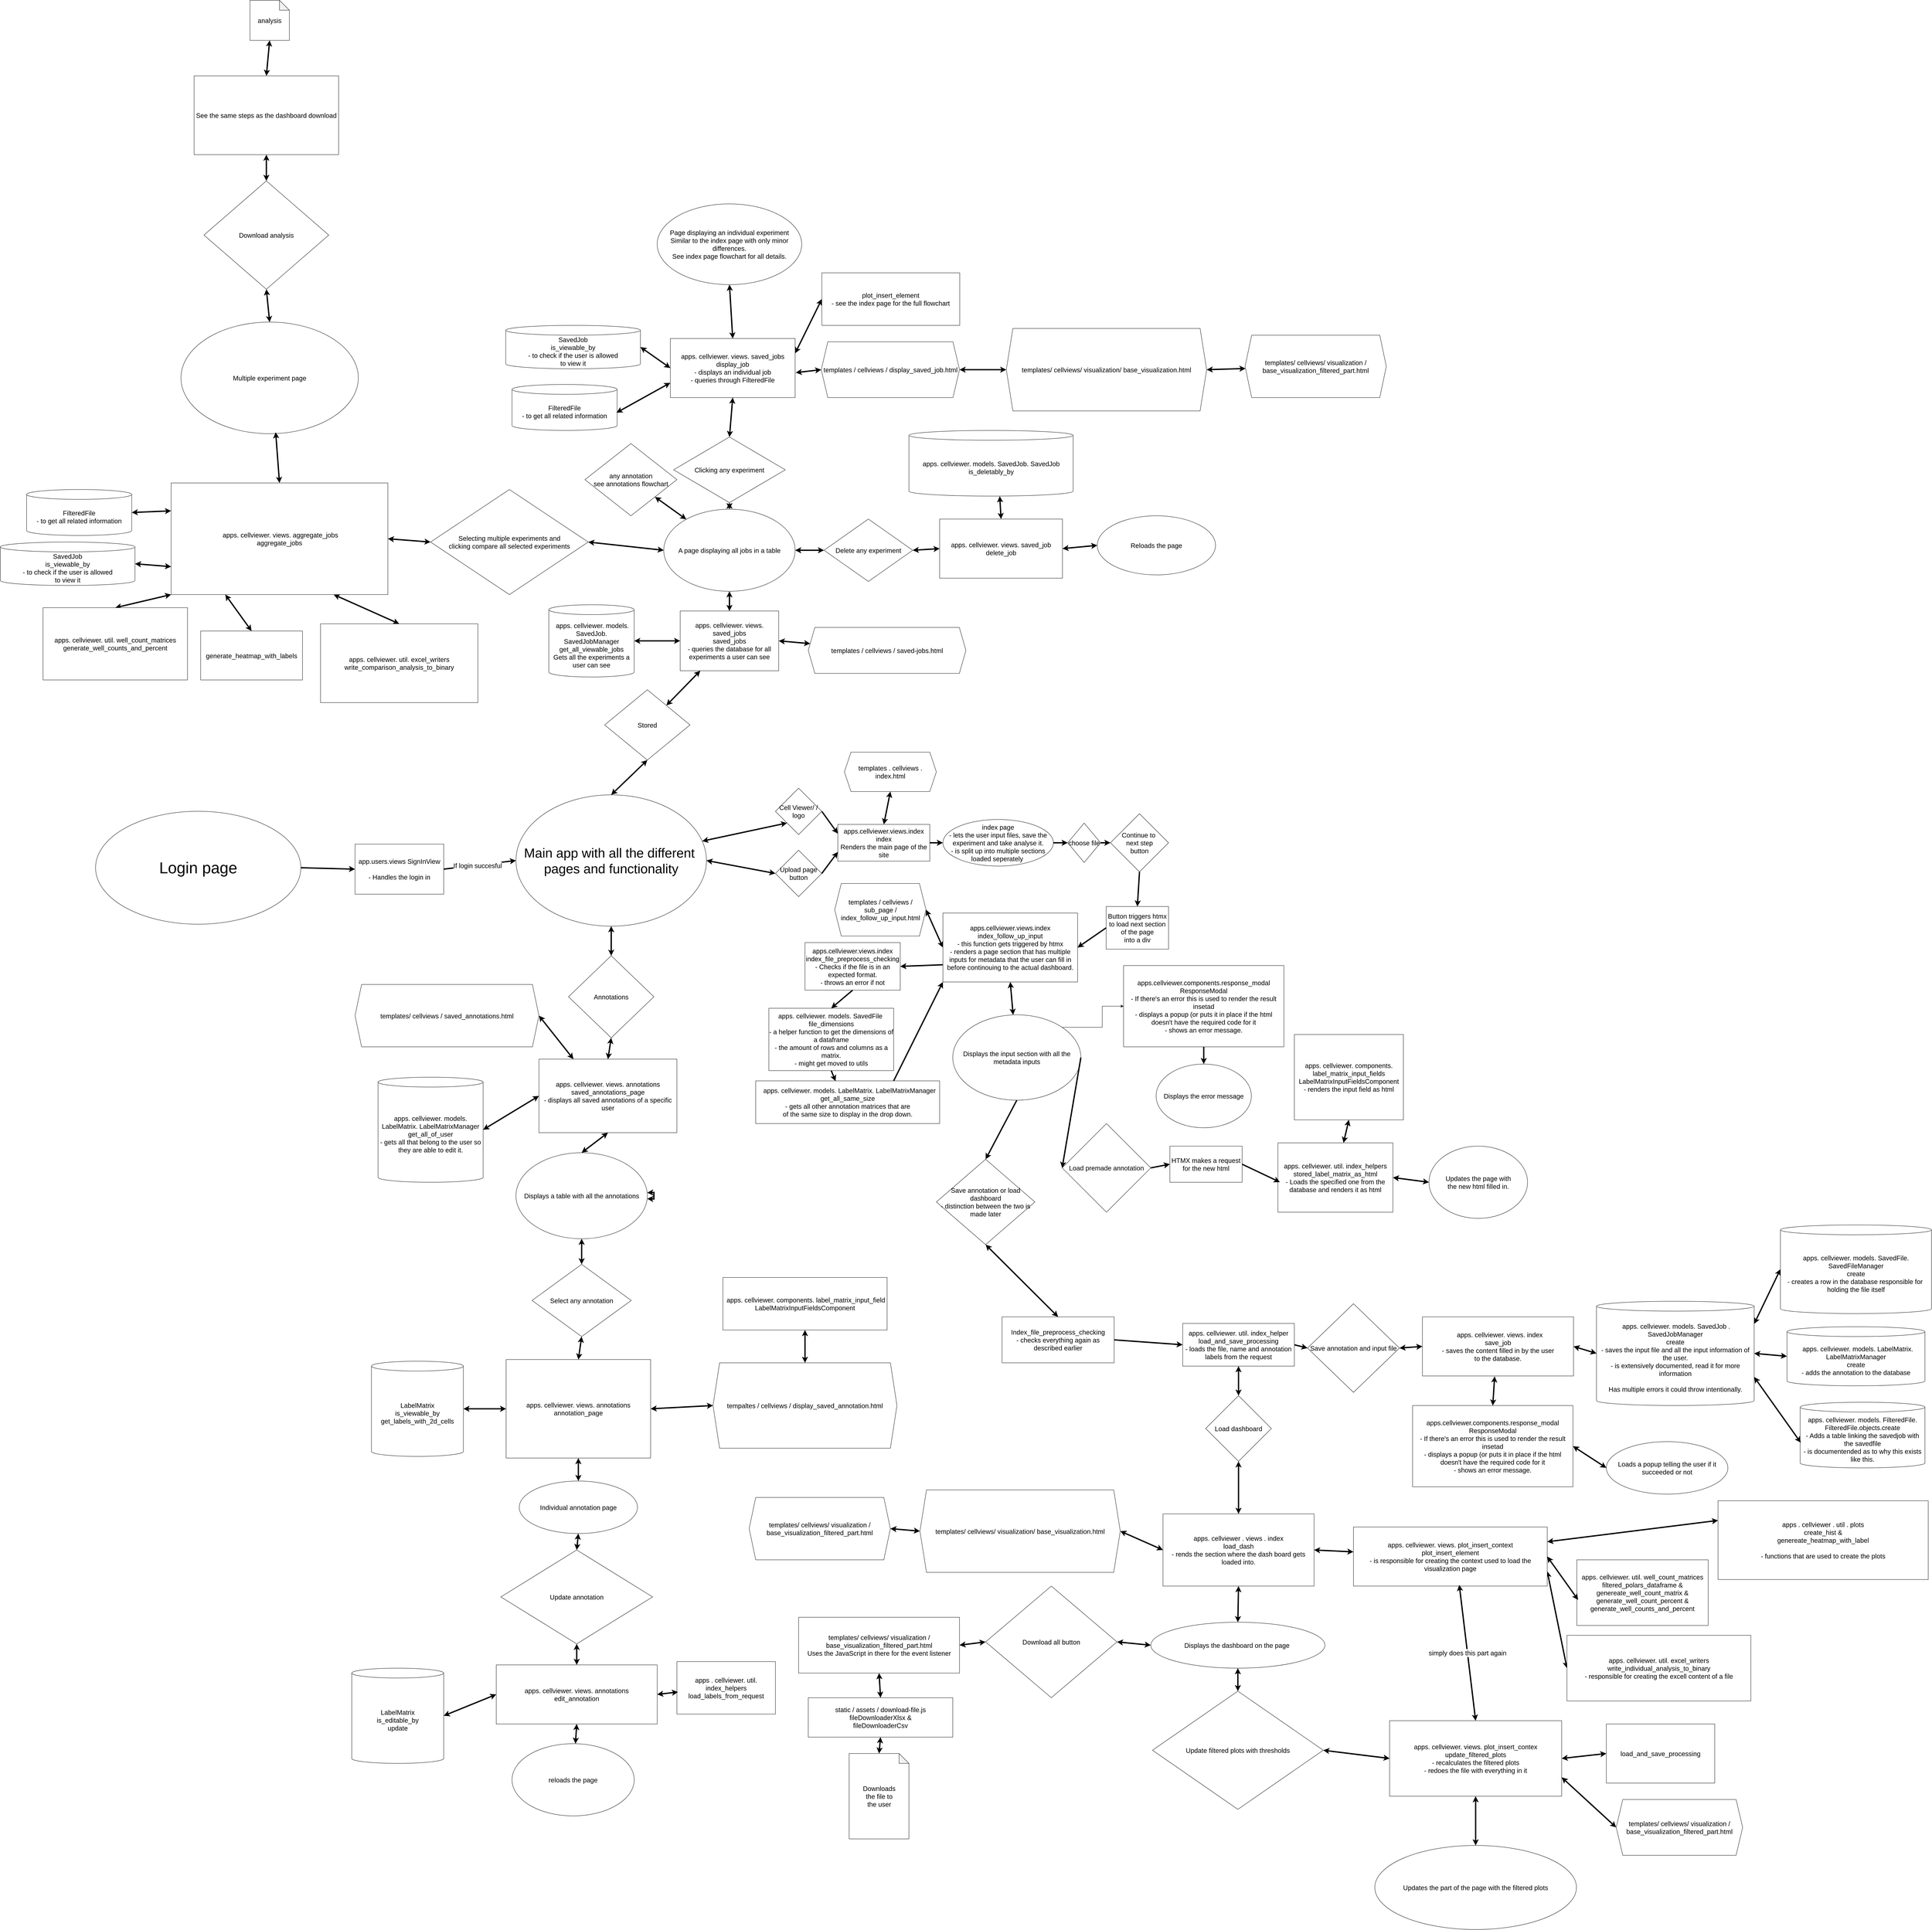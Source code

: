 <mxfile version="26.0.11">
  <diagram id="O7vF4P9YQ2Wnnj7UvuFe" name="Pagina-1">
    <mxGraphModel dx="3464" dy="4720" grid="1" gridSize="10" guides="1" tooltips="1" connect="1" arrows="1" fold="1" page="1" pageScale="1" pageWidth="827" pageHeight="1169" math="0" shadow="0">
      <root>
        <mxCell id="0" />
        <mxCell id="1" parent="0" />
        <mxCell id="Ok1sda5aSd3pXiYuDJjB-1" value="app.users.views SignInView&lt;div&gt;&lt;br&gt;&lt;/div&gt;&lt;div&gt;- Handles the login in&lt;/div&gt;" style="rounded=0;whiteSpace=wrap;html=1;fontSize=20;" vertex="1" parent="1">
          <mxGeometry x="-220" y="120" width="270" height="152.5" as="geometry" />
        </mxCell>
        <mxCell id="Ok1sda5aSd3pXiYuDJjB-2" value="" style="endArrow=classic;html=1;rounded=0;entryX=0;entryY=0.5;entryDx=0;entryDy=0;exitX=1;exitY=0.5;exitDx=0;exitDy=0;strokeWidth=4;fontSize=20;" edge="1" parent="1" source="Ok1sda5aSd3pXiYuDJjB-3" target="Ok1sda5aSd3pXiYuDJjB-1">
          <mxGeometry width="50" height="50" relative="1" as="geometry">
            <mxPoint x="260" y="240" as="sourcePoint" />
            <mxPoint x="230" y="290" as="targetPoint" />
          </mxGeometry>
        </mxCell>
        <mxCell id="Ok1sda5aSd3pXiYuDJjB-3" value="Login page" style="ellipse;whiteSpace=wrap;html=1;fontSize=48;" vertex="1" parent="1">
          <mxGeometry x="-1010" y="20" width="625" height="344" as="geometry" />
        </mxCell>
        <mxCell id="Ok1sda5aSd3pXiYuDJjB-4" style="edgeStyle=none;shape=connector;rounded=0;orthogonalLoop=1;jettySize=auto;html=1;exitX=0.5;exitY=0;exitDx=0;exitDy=0;entryX=0.5;entryY=1;entryDx=0;entryDy=0;strokeColor=default;strokeWidth=4;align=center;verticalAlign=middle;fontFamily=Helvetica;fontSize=20;fontColor=default;labelBackgroundColor=default;startArrow=classic;endArrow=classic;" edge="1" parent="1" source="Ok1sda5aSd3pXiYuDJjB-6" target="Ok1sda5aSd3pXiYuDJjB-110">
          <mxGeometry relative="1" as="geometry" />
        </mxCell>
        <mxCell id="Ok1sda5aSd3pXiYuDJjB-5" style="edgeStyle=none;shape=connector;rounded=0;orthogonalLoop=1;jettySize=auto;html=1;exitX=0.5;exitY=1;exitDx=0;exitDy=0;entryX=0.5;entryY=0;entryDx=0;entryDy=0;strokeColor=default;strokeWidth=4;align=center;verticalAlign=middle;fontFamily=Helvetica;fontSize=20;fontColor=default;labelBackgroundColor=default;startArrow=classic;endArrow=classic;" edge="1" parent="1" source="Ok1sda5aSd3pXiYuDJjB-6" target="Ok1sda5aSd3pXiYuDJjB-147">
          <mxGeometry relative="1" as="geometry" />
        </mxCell>
        <mxCell id="Ok1sda5aSd3pXiYuDJjB-6" value="Main app with all the different&amp;nbsp;&lt;div&gt;pages and functionality&lt;/div&gt;" style="ellipse;whiteSpace=wrap;html=1;fontSize=40;" vertex="1" parent="1">
          <mxGeometry x="270" y="-30" width="580" height="400" as="geometry" />
        </mxCell>
        <mxCell id="Ok1sda5aSd3pXiYuDJjB-7" value="" style="endArrow=classic;html=1;rounded=0;exitX=1;exitY=0.5;exitDx=0;exitDy=0;entryX=0;entryY=0.5;entryDx=0;entryDy=0;strokeWidth=4;fontSize=20;" edge="1" parent="1" source="Ok1sda5aSd3pXiYuDJjB-1" target="Ok1sda5aSd3pXiYuDJjB-6">
          <mxGeometry width="50" height="50" relative="1" as="geometry">
            <mxPoint x="550" y="370" as="sourcePoint" />
            <mxPoint x="600" y="320" as="targetPoint" />
            <Array as="points" />
          </mxGeometry>
        </mxCell>
        <mxCell id="Ok1sda5aSd3pXiYuDJjB-8" value="If login succesful" style="edgeLabel;html=1;align=center;verticalAlign=middle;resizable=0;points=[];fontSize=20;" vertex="1" connectable="0" parent="Ok1sda5aSd3pXiYuDJjB-7">
          <mxGeometry x="-0.067" relative="1" as="geometry">
            <mxPoint y="1" as="offset" />
          </mxGeometry>
        </mxCell>
        <mxCell id="Ok1sda5aSd3pXiYuDJjB-9" value="" style="endArrow=classic;startArrow=classic;html=1;rounded=0;exitX=1;exitY=0.5;exitDx=0;exitDy=0;entryX=0;entryY=0.5;entryDx=0;entryDy=0;spacing=2;strokeWidth=4;fontSize=20;" edge="1" parent="1" source="Ok1sda5aSd3pXiYuDJjB-6" target="Ok1sda5aSd3pXiYuDJjB-10">
          <mxGeometry width="50" height="50" relative="1" as="geometry">
            <mxPoint x="1030" y="270" as="sourcePoint" />
            <mxPoint x="1030" y="223" as="targetPoint" />
          </mxGeometry>
        </mxCell>
        <mxCell id="Ok1sda5aSd3pXiYuDJjB-10" value="Upload page&lt;div&gt;button&lt;/div&gt;" style="rhombus;whiteSpace=wrap;html=1;fontSize=20;" vertex="1" parent="1">
          <mxGeometry x="1060" y="138.75" width="141.25" height="141.25" as="geometry" />
        </mxCell>
        <mxCell id="Ok1sda5aSd3pXiYuDJjB-11" value="Cell Viewer/ / logo" style="rhombus;whiteSpace=wrap;html=1;fontSize=20;" vertex="1" parent="1">
          <mxGeometry x="1060" y="-50.25" width="141.25" height="141.25" as="geometry" />
        </mxCell>
        <mxCell id="Ok1sda5aSd3pXiYuDJjB-12" value="" style="endArrow=classic;startArrow=classic;html=1;rounded=0;entryX=0;entryY=1;entryDx=0;entryDy=0;strokeWidth=4;fontSize=20;" edge="1" parent="1" source="Ok1sda5aSd3pXiYuDJjB-6" target="Ok1sda5aSd3pXiYuDJjB-11">
          <mxGeometry width="50" height="50" relative="1" as="geometry">
            <mxPoint x="920" y="110" as="sourcePoint" />
            <mxPoint x="970" y="60" as="targetPoint" />
          </mxGeometry>
        </mxCell>
        <mxCell id="Ok1sda5aSd3pXiYuDJjB-13" style="edgeStyle=none;shape=connector;rounded=0;orthogonalLoop=1;jettySize=auto;html=1;exitX=0.5;exitY=0;exitDx=0;exitDy=0;entryX=0.5;entryY=1;entryDx=0;entryDy=0;strokeColor=default;strokeWidth=4;align=center;verticalAlign=middle;fontFamily=Helvetica;fontSize=20;fontColor=default;labelBackgroundColor=default;startArrow=classic;endArrow=classic;" edge="1" parent="1" source="Ok1sda5aSd3pXiYuDJjB-14" target="Ok1sda5aSd3pXiYuDJjB-73">
          <mxGeometry relative="1" as="geometry" />
        </mxCell>
        <mxCell id="Ok1sda5aSd3pXiYuDJjB-14" value="apps.cellviewer.views.index index&lt;div&gt;Renders the main page of the site&lt;/div&gt;" style="rounded=0;whiteSpace=wrap;html=1;fontSize=20;" vertex="1" parent="1">
          <mxGeometry x="1250" y="60" width="280" height="112" as="geometry" />
        </mxCell>
        <mxCell id="Ok1sda5aSd3pXiYuDJjB-15" value="" style="endArrow=classic;html=1;rounded=0;exitX=1;exitY=0.5;exitDx=0;exitDy=0;entryX=0;entryY=0.25;entryDx=0;entryDy=0;strokeWidth=4;fontSize=20;" edge="1" parent="1" source="Ok1sda5aSd3pXiYuDJjB-11" target="Ok1sda5aSd3pXiYuDJjB-14">
          <mxGeometry width="50" height="50" relative="1" as="geometry">
            <mxPoint x="1280" y="20" as="sourcePoint" />
            <mxPoint x="1330" y="-30" as="targetPoint" />
          </mxGeometry>
        </mxCell>
        <mxCell id="Ok1sda5aSd3pXiYuDJjB-16" value="" style="endArrow=classic;html=1;rounded=0;exitX=1;exitY=0.5;exitDx=0;exitDy=0;entryX=0;entryY=0.75;entryDx=0;entryDy=0;strokeWidth=4;fontSize=20;" edge="1" parent="1" source="Ok1sda5aSd3pXiYuDJjB-10" target="Ok1sda5aSd3pXiYuDJjB-14">
          <mxGeometry width="50" height="50" relative="1" as="geometry">
            <mxPoint x="1260" y="380" as="sourcePoint" />
            <mxPoint x="1310" y="330" as="targetPoint" />
          </mxGeometry>
        </mxCell>
        <mxCell id="Ok1sda5aSd3pXiYuDJjB-17" value="" style="endArrow=classic;html=1;rounded=0;exitX=1;exitY=0.5;exitDx=0;exitDy=0;entryX=0;entryY=0.5;entryDx=0;entryDy=0;strokeWidth=4;fontSize=20;" edge="1" parent="1" source="Ok1sda5aSd3pXiYuDJjB-14" target="Ok1sda5aSd3pXiYuDJjB-18">
          <mxGeometry width="50" height="50" relative="1" as="geometry">
            <mxPoint x="1560" y="110" as="sourcePoint" />
            <mxPoint x="1600" y="116" as="targetPoint" />
          </mxGeometry>
        </mxCell>
        <mxCell id="Ok1sda5aSd3pXiYuDJjB-18" value="index page&lt;div&gt;- lets the user input files, save the experiment and take analyse it.&lt;/div&gt;&lt;div&gt;- is split up into multiple sections loaded seperately&amp;nbsp;&lt;/div&gt;" style="ellipse;whiteSpace=wrap;html=1;fontSize=20;" vertex="1" parent="1">
          <mxGeometry x="1570" y="45" width="336.32" height="142" as="geometry" />
        </mxCell>
        <mxCell id="Ok1sda5aSd3pXiYuDJjB-19" value="choose file" style="rhombus;whiteSpace=wrap;html=1;rounded=0;strokeColor=default;align=center;verticalAlign=middle;fontFamily=Helvetica;fontSize=20;fontColor=default;fillColor=default;" vertex="1" parent="1">
          <mxGeometry x="1950" y="56" width="100" height="120" as="geometry" />
        </mxCell>
        <mxCell id="Ok1sda5aSd3pXiYuDJjB-20" value="" style="endArrow=classic;html=1;rounded=0;strokeColor=default;strokeWidth=4;align=center;verticalAlign=middle;fontFamily=Helvetica;fontSize=20;fontColor=default;labelBackgroundColor=default;exitX=1;exitY=0.5;exitDx=0;exitDy=0;entryX=0;entryY=0.5;entryDx=0;entryDy=0;" edge="1" parent="1" source="Ok1sda5aSd3pXiYuDJjB-18" target="Ok1sda5aSd3pXiYuDJjB-19">
          <mxGeometry width="50" height="50" relative="1" as="geometry">
            <mxPoint x="1910" y="50" as="sourcePoint" />
            <mxPoint x="1960" as="targetPoint" />
          </mxGeometry>
        </mxCell>
        <mxCell id="Ok1sda5aSd3pXiYuDJjB-21" value="" style="endArrow=classic;html=1;rounded=0;strokeColor=default;strokeWidth=4;align=center;verticalAlign=middle;fontFamily=Helvetica;fontSize=20;fontColor=default;labelBackgroundColor=default;exitX=1;exitY=0.5;exitDx=0;exitDy=0;entryX=0;entryY=0.5;entryDx=0;entryDy=0;" edge="1" parent="1" source="Ok1sda5aSd3pXiYuDJjB-19" target="Ok1sda5aSd3pXiYuDJjB-22">
          <mxGeometry width="50" height="50" relative="1" as="geometry">
            <mxPoint x="2100" y="80" as="sourcePoint" />
            <mxPoint x="2110" y="110" as="targetPoint" />
          </mxGeometry>
        </mxCell>
        <mxCell id="Ok1sda5aSd3pXiYuDJjB-22" value="Continue to&amp;nbsp;&lt;div&gt;next step&lt;/div&gt;&lt;div&gt;button&lt;/div&gt;" style="rhombus;whiteSpace=wrap;html=1;rounded=0;strokeColor=default;align=center;verticalAlign=middle;fontFamily=Helvetica;fontSize=20;fontColor=default;fillColor=default;" vertex="1" parent="1">
          <mxGeometry x="2080" y="27.5" width="177" height="177" as="geometry" />
        </mxCell>
        <mxCell id="Ok1sda5aSd3pXiYuDJjB-23" style="edgeStyle=none;shape=connector;rounded=0;orthogonalLoop=1;jettySize=auto;html=1;exitX=0;exitY=0.5;exitDx=0;exitDy=0;entryX=1;entryY=0.5;entryDx=0;entryDy=0;strokeColor=default;strokeWidth=4;align=center;verticalAlign=middle;fontFamily=Helvetica;fontSize=20;fontColor=default;labelBackgroundColor=default;startArrow=classic;endArrow=classic;" edge="1" parent="1" source="Ok1sda5aSd3pXiYuDJjB-25" target="Ok1sda5aSd3pXiYuDJjB-74">
          <mxGeometry relative="1" as="geometry" />
        </mxCell>
        <mxCell id="Ok1sda5aSd3pXiYuDJjB-24" style="edgeStyle=none;shape=connector;rounded=0;orthogonalLoop=1;jettySize=auto;html=1;exitX=0.5;exitY=1;exitDx=0;exitDy=0;strokeColor=default;strokeWidth=4;align=center;verticalAlign=middle;fontFamily=Helvetica;fontSize=20;fontColor=default;labelBackgroundColor=default;startArrow=classic;endArrow=classic;" edge="1" parent="1" source="Ok1sda5aSd3pXiYuDJjB-25" target="Ok1sda5aSd3pXiYuDJjB-33">
          <mxGeometry relative="1" as="geometry" />
        </mxCell>
        <mxCell id="Ok1sda5aSd3pXiYuDJjB-25" value="apps.cellviewer.views.index index_follow_up_input&lt;div&gt;- this function gets triggered by htmx&lt;/div&gt;&lt;div&gt;- renders a page section that has multiple&lt;/div&gt;&lt;div&gt;inputs for metadata that the user can fill in&lt;/div&gt;&lt;div&gt;before continouing to the actual dashboard.&lt;/div&gt;" style="rounded=0;whiteSpace=wrap;html=1;strokeColor=default;align=center;verticalAlign=middle;fontFamily=Helvetica;fontSize=20;fontColor=default;fillColor=default;" vertex="1" parent="1">
          <mxGeometry x="1570" y="330" width="410" height="210" as="geometry" />
        </mxCell>
        <mxCell id="Ok1sda5aSd3pXiYuDJjB-26" value="Button triggers htmx to load next section of the page&lt;div&gt;into a div&lt;/div&gt;" style="rounded=0;whiteSpace=wrap;html=1;strokeColor=default;align=center;verticalAlign=middle;fontFamily=Helvetica;fontSize=20;fontColor=default;fillColor=default;" vertex="1" parent="1">
          <mxGeometry x="2067" y="310" width="190" height="130" as="geometry" />
        </mxCell>
        <mxCell id="Ok1sda5aSd3pXiYuDJjB-27" value="" style="endArrow=classic;html=1;rounded=0;strokeColor=default;strokeWidth=4;align=center;verticalAlign=middle;fontFamily=Helvetica;fontSize=20;fontColor=default;labelBackgroundColor=default;exitX=0.5;exitY=1;exitDx=0;exitDy=0;entryX=0.5;entryY=0;entryDx=0;entryDy=0;" edge="1" parent="1" source="Ok1sda5aSd3pXiYuDJjB-22" target="Ok1sda5aSd3pXiYuDJjB-26">
          <mxGeometry width="50" height="50" relative="1" as="geometry">
            <mxPoint x="1560" y="380" as="sourcePoint" />
            <mxPoint x="1610" y="330" as="targetPoint" />
          </mxGeometry>
        </mxCell>
        <mxCell id="Ok1sda5aSd3pXiYuDJjB-28" value="" style="endArrow=classic;html=1;rounded=0;strokeColor=default;strokeWidth=4;align=center;verticalAlign=middle;fontFamily=Helvetica;fontSize=20;fontColor=default;labelBackgroundColor=default;exitX=0;exitY=0.5;exitDx=0;exitDy=0;entryX=1;entryY=0.5;entryDx=0;entryDy=0;" edge="1" parent="1" source="Ok1sda5aSd3pXiYuDJjB-26" target="Ok1sda5aSd3pXiYuDJjB-25">
          <mxGeometry width="50" height="50" relative="1" as="geometry">
            <mxPoint x="1560" y="380" as="sourcePoint" />
            <mxPoint x="1610" y="330" as="targetPoint" />
          </mxGeometry>
        </mxCell>
        <mxCell id="Ok1sda5aSd3pXiYuDJjB-29" value="apps.cellviewer.views.index index_file_preprocess_checking&lt;div&gt;- Checks if the file is in an expected format.&lt;/div&gt;&lt;div&gt;- throws an error if not&lt;/div&gt;" style="rounded=0;whiteSpace=wrap;html=1;strokeColor=default;align=center;verticalAlign=middle;fontFamily=Helvetica;fontSize=20;fontColor=default;fillColor=default;" vertex="1" parent="1">
          <mxGeometry x="1150" y="420" width="290" height="145" as="geometry" />
        </mxCell>
        <mxCell id="Ok1sda5aSd3pXiYuDJjB-30" value="apps.cellviewer.components.response_modal ResponseModal&lt;div&gt;- If there&#39;s an error this is used to render the result insetad&lt;/div&gt;&lt;div&gt;- displays a popup (or puts it in place if the html doesn&#39;t have the required code for it&lt;/div&gt;&lt;div&gt;- shows an error message.&lt;/div&gt;" style="rounded=0;whiteSpace=wrap;html=1;strokeColor=default;align=center;verticalAlign=middle;fontFamily=Helvetica;fontSize=20;fontColor=default;fillColor=default;" vertex="1" parent="1">
          <mxGeometry x="2120" y="490" width="488.25" height="247.5" as="geometry" />
        </mxCell>
        <mxCell id="Ok1sda5aSd3pXiYuDJjB-31" value="apps. cellviewer. models. SavedFile&amp;nbsp;&lt;div&gt;file_dimensions&lt;/div&gt;&lt;div&gt;- a helper function to get the dimensions of a dataframe&lt;/div&gt;&lt;div&gt;- the amount of rows and columns as a matrix.&lt;/div&gt;&lt;div&gt;- might get moved to utils&lt;/div&gt;" style="rounded=0;whiteSpace=wrap;html=1;strokeColor=default;align=center;verticalAlign=middle;fontFamily=Helvetica;fontSize=20;fontColor=default;fillColor=default;" vertex="1" parent="1">
          <mxGeometry x="1040" y="620" width="380" height="190" as="geometry" />
        </mxCell>
        <mxCell id="Ok1sda5aSd3pXiYuDJjB-32" value="&amp;nbsp; apps. cellviewer. models. LabelMatrix. LabelMatrixManager&lt;br&gt;get_all_same_size&lt;div&gt;- gets all other annotation matrices that are&lt;/div&gt;&lt;div&gt;of the same size to display in the drop down.&lt;/div&gt;" style="rounded=0;whiteSpace=wrap;html=1;strokeColor=default;align=center;verticalAlign=middle;fontFamily=Helvetica;fontSize=20;fontColor=default;fillColor=default;" vertex="1" parent="1">
          <mxGeometry x="1000" y="841.18" width="560" height="130" as="geometry" />
        </mxCell>
        <mxCell id="Ok1sda5aSd3pXiYuDJjB-202" style="edgeStyle=orthogonalEdgeStyle;rounded=0;orthogonalLoop=1;jettySize=auto;html=1;exitX=1;exitY=0;exitDx=0;exitDy=0;entryX=0;entryY=0.5;entryDx=0;entryDy=0;" edge="1" parent="1" source="Ok1sda5aSd3pXiYuDJjB-33" target="Ok1sda5aSd3pXiYuDJjB-30">
          <mxGeometry relative="1" as="geometry" />
        </mxCell>
        <mxCell id="Ok1sda5aSd3pXiYuDJjB-33" value="Displays the input section with all the metadata inputs" style="ellipse;whiteSpace=wrap;html=1;rounded=0;strokeColor=default;align=center;verticalAlign=middle;fontFamily=Helvetica;fontSize=20;fontColor=default;fillColor=default;" vertex="1" parent="1">
          <mxGeometry x="1600" y="640" width="390" height="260" as="geometry" />
        </mxCell>
        <mxCell id="Ok1sda5aSd3pXiYuDJjB-34" value="" style="endArrow=classic;html=1;rounded=0;strokeColor=default;strokeWidth=4;align=center;verticalAlign=middle;fontFamily=Helvetica;fontSize=20;fontColor=default;labelBackgroundColor=default;exitX=0.5;exitY=1;exitDx=0;exitDy=0;entryX=0.5;entryY=0;entryDx=0;entryDy=0;" edge="1" parent="1" source="Ok1sda5aSd3pXiYuDJjB-30" target="Ok1sda5aSd3pXiYuDJjB-35">
          <mxGeometry width="50" height="50" relative="1" as="geometry">
            <mxPoint x="2300" y="1050" as="sourcePoint" />
            <mxPoint x="2220" y="940" as="targetPoint" />
          </mxGeometry>
        </mxCell>
        <mxCell id="Ok1sda5aSd3pXiYuDJjB-35" value="Displays the error message" style="ellipse;whiteSpace=wrap;html=1;rounded=0;strokeColor=default;align=center;verticalAlign=middle;fontFamily=Helvetica;fontSize=20;fontColor=default;fillColor=default;" vertex="1" parent="1">
          <mxGeometry x="2219.13" y="790" width="290" height="194" as="geometry" />
        </mxCell>
        <mxCell id="Ok1sda5aSd3pXiYuDJjB-36" value="Load premade annotation" style="rhombus;whiteSpace=wrap;html=1;rounded=0;strokeColor=default;align=center;verticalAlign=middle;fontFamily=Helvetica;fontSize=20;fontColor=default;fillColor=default;" vertex="1" parent="1">
          <mxGeometry x="1933" y="971.18" width="270" height="270" as="geometry" />
        </mxCell>
        <mxCell id="Ok1sda5aSd3pXiYuDJjB-37" value="" style="endArrow=classic;html=1;rounded=0;strokeColor=default;strokeWidth=4;align=center;verticalAlign=middle;fontFamily=Helvetica;fontSize=20;fontColor=default;labelBackgroundColor=default;exitX=1;exitY=0.5;exitDx=0;exitDy=0;entryX=0;entryY=0.5;entryDx=0;entryDy=0;" edge="1" parent="1" source="Ok1sda5aSd3pXiYuDJjB-36" target="Ok1sda5aSd3pXiYuDJjB-40">
          <mxGeometry width="50" height="50" relative="1" as="geometry">
            <mxPoint x="1900" y="1570" as="sourcePoint" />
            <mxPoint x="2370" y="1370" as="targetPoint" />
          </mxGeometry>
        </mxCell>
        <mxCell id="Ok1sda5aSd3pXiYuDJjB-38" style="edgeStyle=none;shape=connector;rounded=0;orthogonalLoop=1;jettySize=auto;html=1;exitX=1;exitY=0.5;exitDx=0;exitDy=0;entryX=0;entryY=0.5;entryDx=0;entryDy=0;strokeColor=default;strokeWidth=4;align=center;verticalAlign=middle;fontFamily=Helvetica;fontSize=20;fontColor=default;labelBackgroundColor=default;startArrow=classic;endArrow=classic;" edge="1" parent="1" source="Ok1sda5aSd3pXiYuDJjB-39" target="Ok1sda5aSd3pXiYuDJjB-45">
          <mxGeometry relative="1" as="geometry" />
        </mxCell>
        <mxCell id="Ok1sda5aSd3pXiYuDJjB-39" value="apps. cellviewer. util. index_helpers stored_label_matrix_as_html&lt;div&gt;- Loads the specified one from the database and renders it as html&lt;/div&gt;" style="rounded=0;whiteSpace=wrap;html=1;strokeColor=default;align=center;verticalAlign=middle;fontFamily=Helvetica;fontSize=20;fontColor=default;fillColor=default;" vertex="1" parent="1">
          <mxGeometry x="2590" y="1030.0" width="350" height="211.18" as="geometry" />
        </mxCell>
        <mxCell id="Ok1sda5aSd3pXiYuDJjB-40" value="HTMX makes a request&lt;div&gt;for the new html&lt;/div&gt;" style="rounded=0;whiteSpace=wrap;html=1;strokeColor=default;align=center;verticalAlign=middle;fontFamily=Helvetica;fontSize=20;fontColor=default;fillColor=default;" vertex="1" parent="1">
          <mxGeometry x="2261" y="1040" width="220" height="110" as="geometry" />
        </mxCell>
        <mxCell id="Ok1sda5aSd3pXiYuDJjB-41" value="" style="endArrow=classic;html=1;rounded=0;strokeColor=default;strokeWidth=4;align=center;verticalAlign=middle;fontFamily=Helvetica;fontSize=20;fontColor=default;labelBackgroundColor=default;exitX=1;exitY=0.5;exitDx=0;exitDy=0;entryX=0.017;entryY=0.566;entryDx=0;entryDy=0;entryPerimeter=0;" edge="1" parent="1" source="Ok1sda5aSd3pXiYuDJjB-40" target="Ok1sda5aSd3pXiYuDJjB-39">
          <mxGeometry width="50" height="50" relative="1" as="geometry">
            <mxPoint x="2410" y="1770" as="sourcePoint" />
            <mxPoint x="2460" y="1720" as="targetPoint" />
          </mxGeometry>
        </mxCell>
        <mxCell id="Ok1sda5aSd3pXiYuDJjB-42" value="" style="endArrow=classic;html=1;rounded=0;strokeColor=default;strokeWidth=4;align=center;verticalAlign=middle;fontFamily=Helvetica;fontSize=20;fontColor=default;labelBackgroundColor=default;exitX=1;exitY=0.5;exitDx=0;exitDy=0;entryX=0;entryY=0.5;entryDx=0;entryDy=0;" edge="1" parent="1" source="Ok1sda5aSd3pXiYuDJjB-33" target="Ok1sda5aSd3pXiYuDJjB-36">
          <mxGeometry width="50" height="50" relative="1" as="geometry">
            <mxPoint x="2260" y="1650" as="sourcePoint" />
            <mxPoint x="2310" y="1600" as="targetPoint" />
          </mxGeometry>
        </mxCell>
        <mxCell id="Ok1sda5aSd3pXiYuDJjB-43" style="edgeStyle=none;shape=connector;rounded=0;orthogonalLoop=1;jettySize=auto;html=1;exitX=0.5;exitY=1;exitDx=0;exitDy=0;strokeColor=default;strokeWidth=4;align=center;verticalAlign=middle;fontFamily=Helvetica;fontSize=20;fontColor=default;labelBackgroundColor=default;startArrow=classic;endArrow=classic;" edge="1" parent="1" source="Ok1sda5aSd3pXiYuDJjB-44" target="Ok1sda5aSd3pXiYuDJjB-39">
          <mxGeometry relative="1" as="geometry" />
        </mxCell>
        <mxCell id="Ok1sda5aSd3pXiYuDJjB-44" value="apps. cellviewer. components. label_matrix_input_fields&lt;div&gt;LabelMatrixInputFieldsComponent&lt;/div&gt;&lt;div&gt;- renders the input field as html&lt;/div&gt;" style="rounded=0;whiteSpace=wrap;html=1;strokeColor=default;align=center;verticalAlign=middle;fontFamily=Helvetica;fontSize=20;fontColor=default;fillColor=default;" vertex="1" parent="1">
          <mxGeometry x="2640" y="700" width="332" height="260" as="geometry" />
        </mxCell>
        <mxCell id="Ok1sda5aSd3pXiYuDJjB-45" value="Updates the page with&lt;div&gt;the new html filled in.&lt;/div&gt;" style="ellipse;whiteSpace=wrap;html=1;rounded=0;strokeColor=default;align=center;verticalAlign=middle;fontFamily=Helvetica;fontSize=20;fontColor=default;fillColor=default;" vertex="1" parent="1">
          <mxGeometry x="3050" y="1040" width="300" height="220" as="geometry" />
        </mxCell>
        <mxCell id="Ok1sda5aSd3pXiYuDJjB-46" style="edgeStyle=none;shape=connector;rounded=0;orthogonalLoop=1;jettySize=auto;html=1;exitX=0.5;exitY=1;exitDx=0;exitDy=0;entryX=0.5;entryY=0;entryDx=0;entryDy=0;strokeColor=default;strokeWidth=4;align=center;verticalAlign=middle;fontFamily=Helvetica;fontSize=20;fontColor=default;labelBackgroundColor=default;startArrow=classic;endArrow=classic;" edge="1" parent="1" source="Ok1sda5aSd3pXiYuDJjB-47" target="Ok1sda5aSd3pXiYuDJjB-49">
          <mxGeometry relative="1" as="geometry" />
        </mxCell>
        <mxCell id="Ok1sda5aSd3pXiYuDJjB-47" value="Save annotation or load dashboard&lt;div&gt;- distinction between the two is made later&lt;/div&gt;" style="rhombus;whiteSpace=wrap;html=1;rounded=0;strokeColor=default;align=center;verticalAlign=middle;fontFamily=Helvetica;fontSize=20;fontColor=default;fillColor=default;" vertex="1" parent="1">
          <mxGeometry x="1550" y="1080" width="300" height="260" as="geometry" />
        </mxCell>
        <mxCell id="Ok1sda5aSd3pXiYuDJjB-48" value="" style="endArrow=classic;html=1;rounded=0;strokeColor=default;strokeWidth=4;align=center;verticalAlign=middle;fontFamily=Helvetica;fontSize=20;fontColor=default;labelBackgroundColor=default;exitX=0.5;exitY=1;exitDx=0;exitDy=0;entryX=0.5;entryY=0;entryDx=0;entryDy=0;" edge="1" parent="1" source="Ok1sda5aSd3pXiYuDJjB-33" target="Ok1sda5aSd3pXiYuDJjB-47">
          <mxGeometry width="50" height="50" relative="1" as="geometry">
            <mxPoint x="1640" y="1680" as="sourcePoint" />
            <mxPoint x="1690" y="1630" as="targetPoint" />
          </mxGeometry>
        </mxCell>
        <mxCell id="Ok1sda5aSd3pXiYuDJjB-49" value="Index_file_preprocess_checking&lt;div&gt;- checks everything again as described earlier&lt;/div&gt;" style="rounded=0;whiteSpace=wrap;html=1;strokeColor=default;align=center;verticalAlign=middle;fontFamily=Helvetica;fontSize=20;fontColor=default;fillColor=default;" vertex="1" parent="1">
          <mxGeometry x="1750.0" y="1560" width="341.36" height="140" as="geometry" />
        </mxCell>
        <mxCell id="Ok1sda5aSd3pXiYuDJjB-50" value="" style="endArrow=classic;html=1;rounded=0;strokeColor=default;strokeWidth=4;align=center;verticalAlign=middle;fontFamily=Helvetica;fontSize=20;fontColor=default;labelBackgroundColor=default;exitX=1;exitY=0.5;exitDx=0;exitDy=0;entryX=0;entryY=0.5;entryDx=0;entryDy=0;" edge="1" parent="1" source="Ok1sda5aSd3pXiYuDJjB-49" target="Ok1sda5aSd3pXiYuDJjB-52">
          <mxGeometry width="50" height="50" relative="1" as="geometry">
            <mxPoint x="2300" y="1850" as="sourcePoint" />
            <mxPoint x="2330" y="1670" as="targetPoint" />
          </mxGeometry>
        </mxCell>
        <mxCell id="Ok1sda5aSd3pXiYuDJjB-51" style="edgeStyle=none;shape=connector;rounded=0;orthogonalLoop=1;jettySize=auto;html=1;exitX=0.5;exitY=1;exitDx=0;exitDy=0;entryX=0.5;entryY=0;entryDx=0;entryDy=0;strokeColor=default;strokeWidth=4;align=center;verticalAlign=middle;fontFamily=Helvetica;fontSize=20;fontColor=default;labelBackgroundColor=default;startArrow=classic;endArrow=classic;" edge="1" parent="1" source="Ok1sda5aSd3pXiYuDJjB-52" target="Ok1sda5aSd3pXiYuDJjB-57">
          <mxGeometry relative="1" as="geometry" />
        </mxCell>
        <mxCell id="Ok1sda5aSd3pXiYuDJjB-52" value="apps. cellviewer. util. index_helper&lt;div&gt;load_and_save_processing&lt;/div&gt;&lt;div&gt;- loads the file, name and annotation labels from the request&lt;/div&gt;" style="rounded=0;whiteSpace=wrap;html=1;strokeColor=default;align=center;verticalAlign=middle;fontFamily=Helvetica;fontSize=20;fontColor=default;fillColor=default;" vertex="1" parent="1">
          <mxGeometry x="2300" y="1580" width="340" height="130" as="geometry" />
        </mxCell>
        <mxCell id="Ok1sda5aSd3pXiYuDJjB-53" style="edgeStyle=none;shape=connector;rounded=0;orthogonalLoop=1;jettySize=auto;html=1;exitX=1;exitY=0.5;exitDx=0;exitDy=0;entryX=0;entryY=0.5;entryDx=0;entryDy=0;strokeColor=default;strokeWidth=4;align=center;verticalAlign=middle;fontFamily=Helvetica;fontSize=20;fontColor=default;labelBackgroundColor=default;startArrow=classic;endArrow=classic;" edge="1" parent="1" source="Ok1sda5aSd3pXiYuDJjB-54" target="Ok1sda5aSd3pXiYuDJjB-65">
          <mxGeometry relative="1" as="geometry" />
        </mxCell>
        <mxCell id="Ok1sda5aSd3pXiYuDJjB-54" value="Save annotation and input file" style="rhombus;whiteSpace=wrap;html=1;rounded=0;strokeColor=default;align=center;verticalAlign=middle;fontFamily=Helvetica;fontSize=20;fontColor=default;fillColor=default;" vertex="1" parent="1">
          <mxGeometry x="2680" y="1520" width="280" height="270" as="geometry" />
        </mxCell>
        <mxCell id="Ok1sda5aSd3pXiYuDJjB-55" value="" style="endArrow=classic;html=1;rounded=0;strokeColor=default;strokeWidth=4;align=center;verticalAlign=middle;fontFamily=Helvetica;fontSize=20;fontColor=default;labelBackgroundColor=default;exitX=1;exitY=0.5;exitDx=0;exitDy=0;entryX=0;entryY=0.5;entryDx=0;entryDy=0;" edge="1" parent="1" source="Ok1sda5aSd3pXiYuDJjB-52" target="Ok1sda5aSd3pXiYuDJjB-54">
          <mxGeometry width="50" height="50" relative="1" as="geometry">
            <mxPoint x="2730" y="1880" as="sourcePoint" />
            <mxPoint x="2780" y="1830" as="targetPoint" />
          </mxGeometry>
        </mxCell>
        <mxCell id="Ok1sda5aSd3pXiYuDJjB-56" style="edgeStyle=none;shape=connector;rounded=0;orthogonalLoop=1;jettySize=auto;html=1;exitX=0.5;exitY=1;exitDx=0;exitDy=0;strokeColor=default;strokeWidth=4;align=center;verticalAlign=middle;fontFamily=Helvetica;fontSize=20;fontColor=default;labelBackgroundColor=default;startArrow=classic;endArrow=classic;" edge="1" parent="1" source="Ok1sda5aSd3pXiYuDJjB-57" target="Ok1sda5aSd3pXiYuDJjB-72">
          <mxGeometry relative="1" as="geometry" />
        </mxCell>
        <mxCell id="Ok1sda5aSd3pXiYuDJjB-57" value="Load dashboard" style="rhombus;whiteSpace=wrap;html=1;rounded=0;strokeColor=default;align=center;verticalAlign=middle;fontFamily=Helvetica;fontSize=20;fontColor=default;fillColor=default;" vertex="1" parent="1">
          <mxGeometry x="2370" y="1800" width="200" height="200" as="geometry" />
        </mxCell>
        <mxCell id="Ok1sda5aSd3pXiYuDJjB-58" style="edgeStyle=none;shape=connector;rounded=0;orthogonalLoop=1;jettySize=auto;html=1;exitX=1;exitY=0.5;exitDx=0;exitDy=0;exitPerimeter=0;strokeColor=default;strokeWidth=4;align=center;verticalAlign=middle;fontFamily=Helvetica;fontSize=20;fontColor=default;labelBackgroundColor=default;startArrow=classic;endArrow=classic;entryX=0;entryY=0.5;entryDx=0;entryDy=0;entryPerimeter=0;" edge="1" parent="1" source="Ok1sda5aSd3pXiYuDJjB-59" target="Ok1sda5aSd3pXiYuDJjB-62">
          <mxGeometry relative="1" as="geometry" />
        </mxCell>
        <mxCell id="Ok1sda5aSd3pXiYuDJjB-59" value="&amp;nbsp;apps. cellviewer. models. SavedJob . SavedJobManager&lt;div&gt;create&lt;/div&gt;&lt;div&gt;- saves the input file and all the input information of the user.&lt;/div&gt;&lt;div&gt;- is extensively documented, read it for more information&lt;/div&gt;&lt;div&gt;&lt;br&gt;&lt;/div&gt;&lt;div&gt;Has multiple errors it could throw intentionally.&lt;/div&gt;" style="shape=cylinder3;whiteSpace=wrap;html=1;boundedLbl=1;backgroundOutline=1;size=15;rounded=0;strokeColor=default;align=center;verticalAlign=middle;fontFamily=Helvetica;fontSize=20;fontColor=default;fillColor=default;" vertex="1" parent="1">
          <mxGeometry x="3560" y="1512.5" width="480" height="317.5" as="geometry" />
        </mxCell>
        <mxCell id="Ok1sda5aSd3pXiYuDJjB-60" value="apps. cellviewer. models. SavedFile. SavedFileManager&lt;div&gt;create&lt;/div&gt;&lt;div&gt;- creates a row in the database responsible for&amp;nbsp; holding the file itself&lt;/div&gt;" style="shape=cylinder3;whiteSpace=wrap;html=1;boundedLbl=1;backgroundOutline=1;size=15;rounded=0;strokeColor=default;align=center;verticalAlign=middle;fontFamily=Helvetica;fontSize=20;fontColor=default;fillColor=default;" vertex="1" parent="1">
          <mxGeometry x="4120" y="1280" width="460" height="270" as="geometry" />
        </mxCell>
        <mxCell id="Ok1sda5aSd3pXiYuDJjB-61" style="edgeStyle=none;shape=connector;rounded=0;orthogonalLoop=1;jettySize=auto;html=1;entryX=0;entryY=0.5;entryDx=0;entryDy=0;entryPerimeter=0;strokeColor=default;strokeWidth=4;align=center;verticalAlign=middle;fontFamily=Helvetica;fontSize=20;fontColor=default;labelBackgroundColor=default;startArrow=classic;endArrow=classic;exitX=1;exitY=0;exitDx=0;exitDy=68.75;exitPerimeter=0;" edge="1" parent="1" source="Ok1sda5aSd3pXiYuDJjB-59" target="Ok1sda5aSd3pXiYuDJjB-60">
          <mxGeometry relative="1" as="geometry">
            <mxPoint x="4010" y="1635" as="sourcePoint" />
          </mxGeometry>
        </mxCell>
        <mxCell id="Ok1sda5aSd3pXiYuDJjB-62" value="&amp;nbsp; apps. cellviewer. models. LabelMatrix. LabelMatrixManager&lt;div&gt;create&lt;/div&gt;&lt;div&gt;- adds the annotation to the database&lt;/div&gt;" style="shape=cylinder3;whiteSpace=wrap;html=1;boundedLbl=1;backgroundOutline=1;size=15;rounded=0;strokeColor=default;align=center;verticalAlign=middle;fontFamily=Helvetica;fontSize=20;fontColor=default;fillColor=default;" vertex="1" parent="1">
          <mxGeometry x="4140" y="1590" width="420" height="180" as="geometry" />
        </mxCell>
        <mxCell id="Ok1sda5aSd3pXiYuDJjB-63" value="apps. cellviewer. models. FilteredFile. FilteredFile.objects.create&lt;div&gt;- Adds a table linking the savedjob with the savedfile&lt;/div&gt;&lt;div&gt;- is documentended as to why this exists like this.&lt;/div&gt;" style="shape=cylinder3;whiteSpace=wrap;html=1;boundedLbl=1;backgroundOutline=1;size=15;rounded=0;strokeColor=default;align=center;verticalAlign=middle;fontFamily=Helvetica;fontSize=20;fontColor=default;fillColor=default;" vertex="1" parent="1">
          <mxGeometry x="4180" y="1820" width="380" height="200" as="geometry" />
        </mxCell>
        <mxCell id="Ok1sda5aSd3pXiYuDJjB-64" style="edgeStyle=none;shape=connector;rounded=0;orthogonalLoop=1;jettySize=auto;html=1;exitX=1;exitY=0;exitDx=0;exitDy=230.625;exitPerimeter=0;entryX=0.005;entryY=0.615;entryDx=0;entryDy=0;entryPerimeter=0;strokeColor=default;strokeWidth=4;align=center;verticalAlign=middle;fontFamily=Helvetica;fontSize=20;fontColor=default;labelBackgroundColor=default;startArrow=classic;endArrow=classic;" edge="1" parent="1" source="Ok1sda5aSd3pXiYuDJjB-59" target="Ok1sda5aSd3pXiYuDJjB-63">
          <mxGeometry relative="1" as="geometry" />
        </mxCell>
        <mxCell id="Ok1sda5aSd3pXiYuDJjB-65" value="&amp;nbsp; apps. cellviewer. views. index&lt;div&gt;save_job&lt;/div&gt;&lt;div&gt;- saves the content filled in by the user&lt;/div&gt;&lt;div&gt;to the database.&lt;/div&gt;" style="rounded=0;whiteSpace=wrap;html=1;strokeColor=default;align=center;verticalAlign=middle;fontFamily=Helvetica;fontSize=20;fontColor=default;fillColor=default;" vertex="1" parent="1">
          <mxGeometry x="3030" y="1560" width="460" height="180" as="geometry" />
        </mxCell>
        <mxCell id="Ok1sda5aSd3pXiYuDJjB-66" style="edgeStyle=none;shape=connector;rounded=0;orthogonalLoop=1;jettySize=auto;html=1;exitX=1;exitY=0.5;exitDx=0;exitDy=0;entryX=0;entryY=0.5;entryDx=0;entryDy=0;entryPerimeter=0;strokeColor=default;strokeWidth=4;align=center;verticalAlign=middle;fontFamily=Helvetica;fontSize=20;fontColor=default;labelBackgroundColor=default;startArrow=classic;endArrow=classic;" edge="1" parent="1" source="Ok1sda5aSd3pXiYuDJjB-65" target="Ok1sda5aSd3pXiYuDJjB-59">
          <mxGeometry relative="1" as="geometry" />
        </mxCell>
        <mxCell id="Ok1sda5aSd3pXiYuDJjB-67" style="edgeStyle=none;shape=connector;rounded=0;orthogonalLoop=1;jettySize=auto;html=1;entryX=0.478;entryY=1.007;entryDx=0;entryDy=0;strokeColor=default;strokeWidth=4;align=center;verticalAlign=middle;fontFamily=Helvetica;fontSize=20;fontColor=default;labelBackgroundColor=default;startArrow=classic;endArrow=classic;entryPerimeter=0;exitX=0.5;exitY=0;exitDx=0;exitDy=0;" edge="1" parent="1" source="Ok1sda5aSd3pXiYuDJjB-76" target="Ok1sda5aSd3pXiYuDJjB-65">
          <mxGeometry relative="1" as="geometry" />
        </mxCell>
        <mxCell id="Ok1sda5aSd3pXiYuDJjB-68" value="Loads a popup telling the user if it succeeded or not" style="ellipse;whiteSpace=wrap;html=1;rounded=0;strokeColor=default;align=center;verticalAlign=middle;fontFamily=Helvetica;fontSize=20;fontColor=default;fillColor=default;" vertex="1" parent="1">
          <mxGeometry x="3590" y="1940" width="370" height="160" as="geometry" />
        </mxCell>
        <mxCell id="Ok1sda5aSd3pXiYuDJjB-69" style="edgeStyle=none;shape=connector;rounded=0;orthogonalLoop=1;jettySize=auto;html=1;exitX=0;exitY=0.5;exitDx=0;exitDy=0;entryX=1;entryY=0.5;entryDx=0;entryDy=0;strokeColor=default;strokeWidth=4;align=center;verticalAlign=middle;fontFamily=Helvetica;fontSize=20;fontColor=default;labelBackgroundColor=default;startArrow=classic;endArrow=classic;" edge="1" parent="1" source="Ok1sda5aSd3pXiYuDJjB-72" target="Ok1sda5aSd3pXiYuDJjB-77">
          <mxGeometry relative="1" as="geometry" />
        </mxCell>
        <mxCell id="Ok1sda5aSd3pXiYuDJjB-70" style="edgeStyle=none;shape=connector;rounded=0;orthogonalLoop=1;jettySize=auto;html=1;exitX=1;exitY=0.5;exitDx=0;exitDy=0;strokeColor=default;strokeWidth=4;align=center;verticalAlign=middle;fontFamily=Helvetica;fontSize=20;fontColor=default;labelBackgroundColor=default;startArrow=classic;endArrow=classic;" edge="1" parent="1" source="Ok1sda5aSd3pXiYuDJjB-72" target="Ok1sda5aSd3pXiYuDJjB-79">
          <mxGeometry relative="1" as="geometry" />
        </mxCell>
        <mxCell id="Ok1sda5aSd3pXiYuDJjB-71" style="edgeStyle=none;shape=connector;rounded=0;orthogonalLoop=1;jettySize=auto;html=1;exitX=0.5;exitY=1;exitDx=0;exitDy=0;entryX=0.5;entryY=0;entryDx=0;entryDy=0;strokeColor=default;strokeWidth=4;align=center;verticalAlign=middle;fontFamily=Helvetica;fontSize=20;fontColor=default;labelBackgroundColor=default;startArrow=classic;endArrow=classic;" edge="1" parent="1" source="Ok1sda5aSd3pXiYuDJjB-72" target="Ok1sda5aSd3pXiYuDJjB-86">
          <mxGeometry relative="1" as="geometry" />
        </mxCell>
        <mxCell id="Ok1sda5aSd3pXiYuDJjB-72" value="apps. cellviewer . views . index&lt;div&gt;load_dash&lt;/div&gt;&lt;div&gt;- rends the section where the dash board gets loaded into.&lt;/div&gt;" style="rounded=0;whiteSpace=wrap;html=1;strokeColor=default;align=center;verticalAlign=middle;fontFamily=Helvetica;fontSize=20;fontColor=default;fillColor=default;" vertex="1" parent="1">
          <mxGeometry x="2240" y="2160" width="460" height="220" as="geometry" />
        </mxCell>
        <mxCell id="Ok1sda5aSd3pXiYuDJjB-73" value="templates . cellviews . index.html" style="shape=hexagon;perimeter=hexagonPerimeter2;whiteSpace=wrap;html=1;fixedSize=1;rounded=0;strokeColor=default;align=center;verticalAlign=middle;fontFamily=Helvetica;fontSize=20;fontColor=default;fillColor=default;" vertex="1" parent="1">
          <mxGeometry x="1270" y="-160" width="280" height="120" as="geometry" />
        </mxCell>
        <mxCell id="Ok1sda5aSd3pXiYuDJjB-74" value="templates / cellviews / sub_page / index_follow_up_input.html" style="shape=hexagon;perimeter=hexagonPerimeter2;whiteSpace=wrap;html=1;fixedSize=1;rounded=0;strokeColor=default;align=center;verticalAlign=middle;fontFamily=Helvetica;fontSize=20;fontColor=default;fillColor=default;" vertex="1" parent="1">
          <mxGeometry x="1240.5" y="240" width="278" height="160" as="geometry" />
        </mxCell>
        <mxCell id="Ok1sda5aSd3pXiYuDJjB-75" style="edgeStyle=none;shape=connector;rounded=0;orthogonalLoop=1;jettySize=auto;html=1;exitX=1;exitY=0.5;exitDx=0;exitDy=0;entryX=0;entryY=0.5;entryDx=0;entryDy=0;strokeColor=default;strokeWidth=4;align=center;verticalAlign=middle;fontFamily=Helvetica;fontSize=20;fontColor=default;labelBackgroundColor=default;startArrow=classic;endArrow=classic;" edge="1" parent="1" source="Ok1sda5aSd3pXiYuDJjB-76" target="Ok1sda5aSd3pXiYuDJjB-68">
          <mxGeometry relative="1" as="geometry" />
        </mxCell>
        <mxCell id="Ok1sda5aSd3pXiYuDJjB-76" value="apps.cellviewer.components.response_modal ResponseModal&lt;div&gt;- If there&#39;s an error this is used to render the result insetad&lt;/div&gt;&lt;div&gt;- displays a popup (or puts it in place if the html doesn&#39;t have the required code for it&lt;/div&gt;&lt;div&gt;- shows an error message.&lt;/div&gt;" style="rounded=0;whiteSpace=wrap;html=1;strokeColor=default;align=center;verticalAlign=middle;fontFamily=Helvetica;fontSize=20;fontColor=default;fillColor=default;" vertex="1" parent="1">
          <mxGeometry x="3000" y="1830" width="488.25" height="247.5" as="geometry" />
        </mxCell>
        <mxCell id="Ok1sda5aSd3pXiYuDJjB-77" value="templates/ cellviews/ visualization/ base_visualization.html" style="shape=hexagon;perimeter=hexagonPerimeter2;whiteSpace=wrap;html=1;fixedSize=1;rounded=0;strokeColor=default;align=center;verticalAlign=middle;fontFamily=Helvetica;fontSize=20;fontColor=default;fillColor=default;" vertex="1" parent="1">
          <mxGeometry x="1500" y="2087" width="610" height="251.18" as="geometry" />
        </mxCell>
        <mxCell id="Ok1sda5aSd3pXiYuDJjB-78" style="edgeStyle=none;shape=connector;rounded=0;orthogonalLoop=1;jettySize=auto;html=1;exitX=1;exitY=0.75;exitDx=0;exitDy=0;entryX=0;entryY=0.5;entryDx=0;entryDy=0;strokeColor=default;strokeWidth=4;align=center;verticalAlign=middle;fontFamily=Helvetica;fontSize=20;fontColor=default;labelBackgroundColor=default;startArrow=classic;endArrow=classic;exitPerimeter=0;" edge="1" parent="1" source="Ok1sda5aSd3pXiYuDJjB-79" target="Ok1sda5aSd3pXiYuDJjB-84">
          <mxGeometry relative="1" as="geometry" />
        </mxCell>
        <mxCell id="Ok1sda5aSd3pXiYuDJjB-79" value="apps. cellviewer. views. plot_insert_context&lt;div&gt;plot_insert_element&lt;/div&gt;&lt;div&gt;- is responsible for creating the context used to load the visualization page&lt;/div&gt;" style="rounded=0;whiteSpace=wrap;html=1;strokeColor=default;align=center;verticalAlign=middle;fontFamily=Helvetica;fontSize=20;fontColor=default;fillColor=default;" vertex="1" parent="1">
          <mxGeometry x="2820" y="2200" width="590" height="180" as="geometry" />
        </mxCell>
        <mxCell id="Ok1sda5aSd3pXiYuDJjB-80" style="edgeStyle=none;shape=connector;rounded=0;orthogonalLoop=1;jettySize=auto;html=1;exitX=1;exitY=0.5;exitDx=0;exitDy=0;entryX=0;entryY=0.5;entryDx=0;entryDy=0;strokeColor=default;strokeWidth=4;align=center;verticalAlign=middle;fontFamily=Helvetica;fontSize=20;fontColor=default;labelBackgroundColor=default;startArrow=classic;endArrow=classic;" edge="1" parent="1" source="Ok1sda5aSd3pXiYuDJjB-81" target="Ok1sda5aSd3pXiYuDJjB-77">
          <mxGeometry relative="1" as="geometry" />
        </mxCell>
        <mxCell id="Ok1sda5aSd3pXiYuDJjB-81" value="templates/ cellviews/ visualization / base_visualization_filtered_part.html" style="shape=hexagon;perimeter=hexagonPerimeter2;whiteSpace=wrap;html=1;fixedSize=1;rounded=0;strokeColor=default;align=center;verticalAlign=middle;fontFamily=Helvetica;fontSize=20;fontColor=default;fillColor=default;" vertex="1" parent="1">
          <mxGeometry x="980" y="2110" width="430" height="190" as="geometry" />
        </mxCell>
        <mxCell id="Ok1sda5aSd3pXiYuDJjB-82" style="edgeStyle=none;shape=connector;rounded=0;orthogonalLoop=1;jettySize=auto;html=1;exitX=0;exitY=0.25;exitDx=0;exitDy=0;entryX=1;entryY=0.25;entryDx=0;entryDy=0;strokeColor=default;strokeWidth=4;align=center;verticalAlign=middle;fontFamily=Helvetica;fontSize=20;fontColor=default;labelBackgroundColor=default;startArrow=classic;endArrow=classic;" edge="1" parent="1" source="Ok1sda5aSd3pXiYuDJjB-83" target="Ok1sda5aSd3pXiYuDJjB-79">
          <mxGeometry relative="1" as="geometry" />
        </mxCell>
        <mxCell id="Ok1sda5aSd3pXiYuDJjB-83" value="apps . cellviewer . util . plots&lt;div&gt;create_hist &amp;amp;&lt;/div&gt;&lt;div&gt;genereate_heatmap_with_label&lt;/div&gt;&lt;div&gt;&lt;br&gt;&lt;/div&gt;&lt;div&gt;- functions that are used to create the plots&lt;/div&gt;" style="rounded=0;whiteSpace=wrap;html=1;strokeColor=default;align=center;verticalAlign=middle;fontFamily=Helvetica;fontSize=20;fontColor=default;fillColor=default;" vertex="1" parent="1">
          <mxGeometry x="3930" y="2120" width="640" height="240" as="geometry" />
        </mxCell>
        <mxCell id="Ok1sda5aSd3pXiYuDJjB-84" value="apps. cellviewer. util. excel_writers&lt;div&gt;write_individual_analysis_to_binary&lt;/div&gt;&lt;div&gt;- responsible for creating the excell content of a file&lt;/div&gt;" style="rounded=0;whiteSpace=wrap;html=1;strokeColor=default;align=center;verticalAlign=middle;fontFamily=Helvetica;fontSize=20;fontColor=default;fillColor=default;" vertex="1" parent="1">
          <mxGeometry x="3470" y="2530" width="560" height="200" as="geometry" />
        </mxCell>
        <mxCell id="Ok1sda5aSd3pXiYuDJjB-85" style="edgeStyle=none;shape=connector;rounded=0;orthogonalLoop=1;jettySize=auto;html=1;exitX=0.5;exitY=1;exitDx=0;exitDy=0;entryX=0.5;entryY=0;entryDx=0;entryDy=0;strokeColor=default;strokeWidth=4;align=center;verticalAlign=middle;fontFamily=Helvetica;fontSize=20;fontColor=default;labelBackgroundColor=default;startArrow=classic;endArrow=classic;" edge="1" parent="1" source="Ok1sda5aSd3pXiYuDJjB-86" target="Ok1sda5aSd3pXiYuDJjB-92">
          <mxGeometry relative="1" as="geometry" />
        </mxCell>
        <mxCell id="Ok1sda5aSd3pXiYuDJjB-86" value="Displays the dashboard on the page&amp;nbsp;" style="ellipse;whiteSpace=wrap;html=1;rounded=0;strokeColor=default;align=center;verticalAlign=middle;fontFamily=Helvetica;fontSize=20;fontColor=default;fillColor=default;" vertex="1" parent="1">
          <mxGeometry x="2203" y="2490" width="530" height="140" as="geometry" />
        </mxCell>
        <mxCell id="Ok1sda5aSd3pXiYuDJjB-87" value="" style="endArrow=classic;html=1;rounded=0;strokeColor=default;strokeWidth=4;align=center;verticalAlign=middle;fontFamily=Helvetica;fontSize=20;fontColor=default;labelBackgroundColor=default;exitX=0;exitY=0.75;exitDx=0;exitDy=0;entryX=1;entryY=0.5;entryDx=0;entryDy=0;" edge="1" parent="1" source="Ok1sda5aSd3pXiYuDJjB-25" target="Ok1sda5aSd3pXiYuDJjB-29">
          <mxGeometry width="50" height="50" relative="1" as="geometry">
            <mxPoint x="1450" y="860" as="sourcePoint" />
            <mxPoint x="1500" y="810" as="targetPoint" />
          </mxGeometry>
        </mxCell>
        <mxCell id="Ok1sda5aSd3pXiYuDJjB-88" value="" style="endArrow=classic;html=1;rounded=0;strokeColor=default;strokeWidth=4;align=center;verticalAlign=middle;fontFamily=Helvetica;fontSize=20;fontColor=default;labelBackgroundColor=default;exitX=0.5;exitY=1;exitDx=0;exitDy=0;entryX=0.5;entryY=0;entryDx=0;entryDy=0;" edge="1" parent="1" source="Ok1sda5aSd3pXiYuDJjB-29" target="Ok1sda5aSd3pXiYuDJjB-31">
          <mxGeometry width="50" height="50" relative="1" as="geometry">
            <mxPoint x="670" y="490" as="sourcePoint" />
            <mxPoint x="720" y="440" as="targetPoint" />
          </mxGeometry>
        </mxCell>
        <mxCell id="Ok1sda5aSd3pXiYuDJjB-89" value="" style="endArrow=classic;html=1;rounded=0;strokeColor=default;strokeWidth=4;align=center;verticalAlign=middle;fontFamily=Helvetica;fontSize=20;fontColor=default;labelBackgroundColor=default;exitX=0.5;exitY=1;exitDx=0;exitDy=0;entryX=0.434;entryY=0.007;entryDx=0;entryDy=0;entryPerimeter=0;" edge="1" parent="1" source="Ok1sda5aSd3pXiYuDJjB-31" target="Ok1sda5aSd3pXiYuDJjB-32">
          <mxGeometry width="50" height="50" relative="1" as="geometry">
            <mxPoint x="1020" y="1200" as="sourcePoint" />
            <mxPoint x="1070" y="1150" as="targetPoint" />
          </mxGeometry>
        </mxCell>
        <mxCell id="Ok1sda5aSd3pXiYuDJjB-90" value="" style="endArrow=classic;html=1;rounded=0;strokeColor=default;strokeWidth=4;align=center;verticalAlign=middle;fontFamily=Helvetica;fontSize=20;fontColor=default;labelBackgroundColor=default;exitX=0.75;exitY=0;exitDx=0;exitDy=0;entryX=0;entryY=1;entryDx=0;entryDy=0;" edge="1" parent="1" source="Ok1sda5aSd3pXiYuDJjB-32" target="Ok1sda5aSd3pXiYuDJjB-25">
          <mxGeometry width="50" height="50" relative="1" as="geometry">
            <mxPoint x="1450" y="650" as="sourcePoint" />
            <mxPoint x="1500" y="600" as="targetPoint" />
          </mxGeometry>
        </mxCell>
        <mxCell id="Ok1sda5aSd3pXiYuDJjB-91" style="edgeStyle=none;shape=connector;rounded=0;orthogonalLoop=1;jettySize=auto;html=1;exitX=1;exitY=0.5;exitDx=0;exitDy=0;entryX=0;entryY=0.5;entryDx=0;entryDy=0;strokeColor=default;strokeWidth=4;align=center;verticalAlign=middle;fontFamily=Helvetica;fontSize=20;fontColor=default;labelBackgroundColor=default;startArrow=classic;endArrow=classic;" edge="1" parent="1" source="Ok1sda5aSd3pXiYuDJjB-92" target="Ok1sda5aSd3pXiYuDJjB-95">
          <mxGeometry relative="1" as="geometry" />
        </mxCell>
        <mxCell id="Ok1sda5aSd3pXiYuDJjB-92" value="Update filtered plots with thresholds" style="rhombus;whiteSpace=wrap;html=1;rounded=0;strokeColor=default;align=center;verticalAlign=middle;fontFamily=Helvetica;fontSize=20;fontColor=default;fillColor=default;" vertex="1" parent="1">
          <mxGeometry x="2208" y="2700" width="520" height="360" as="geometry" />
        </mxCell>
        <mxCell id="Ok1sda5aSd3pXiYuDJjB-93" style="edgeStyle=none;shape=connector;rounded=0;orthogonalLoop=1;jettySize=auto;html=1;exitX=0.5;exitY=1;exitDx=0;exitDy=0;entryX=0.5;entryY=0;entryDx=0;entryDy=0;strokeColor=default;strokeWidth=4;align=center;verticalAlign=middle;fontFamily=Helvetica;fontSize=20;fontColor=default;labelBackgroundColor=default;startArrow=classic;endArrow=classic;" edge="1" parent="1" source="Ok1sda5aSd3pXiYuDJjB-95" target="Ok1sda5aSd3pXiYuDJjB-100">
          <mxGeometry relative="1" as="geometry" />
        </mxCell>
        <mxCell id="Ok1sda5aSd3pXiYuDJjB-94" style="edgeStyle=none;shape=connector;rounded=0;orthogonalLoop=1;jettySize=auto;html=1;exitX=1;exitY=0.75;exitDx=0;exitDy=0;entryX=0;entryY=0.5;entryDx=0;entryDy=0;strokeColor=default;strokeWidth=4;align=center;verticalAlign=middle;fontFamily=Helvetica;fontSize=20;fontColor=default;labelBackgroundColor=default;startArrow=classic;endArrow=classic;" edge="1" parent="1" source="Ok1sda5aSd3pXiYuDJjB-95" target="Ok1sda5aSd3pXiYuDJjB-96">
          <mxGeometry relative="1" as="geometry" />
        </mxCell>
        <mxCell id="Ok1sda5aSd3pXiYuDJjB-95" value="apps. cellviewer. views. plot_insert_contex&lt;div&gt;update_filtered_plots&lt;/div&gt;&lt;div&gt;- recalculates the filtered plots&lt;/div&gt;&lt;div&gt;- redoes the file with everything in it&lt;/div&gt;" style="rounded=0;whiteSpace=wrap;html=1;strokeColor=default;align=center;verticalAlign=middle;fontFamily=Helvetica;fontSize=20;fontColor=default;fillColor=default;" vertex="1" parent="1">
          <mxGeometry x="2930" y="2790" width="524" height="230" as="geometry" />
        </mxCell>
        <mxCell id="Ok1sda5aSd3pXiYuDJjB-96" value="templates/ cellviews/ visualization / base_visualization_filtered_part.html" style="shape=hexagon;perimeter=hexagonPerimeter2;whiteSpace=wrap;html=1;fixedSize=1;rounded=0;strokeColor=default;align=center;verticalAlign=middle;fontFamily=Helvetica;fontSize=20;fontColor=default;fillColor=default;" vertex="1" parent="1">
          <mxGeometry x="3620" y="3030" width="385" height="170" as="geometry" />
        </mxCell>
        <mxCell id="Ok1sda5aSd3pXiYuDJjB-97" value="simply does this part again" style="edgeStyle=none;shape=connector;rounded=0;orthogonalLoop=1;jettySize=auto;html=1;exitX=0.5;exitY=0;exitDx=0;exitDy=0;entryX=0.546;entryY=0.98;entryDx=0;entryDy=0;entryPerimeter=0;strokeColor=default;strokeWidth=4;align=center;verticalAlign=middle;fontFamily=Helvetica;fontSize=20;fontColor=default;labelBackgroundColor=default;startArrow=classic;endArrow=classic;" edge="1" parent="1" source="Ok1sda5aSd3pXiYuDJjB-95" target="Ok1sda5aSd3pXiYuDJjB-79">
          <mxGeometry relative="1" as="geometry" />
        </mxCell>
        <mxCell id="Ok1sda5aSd3pXiYuDJjB-98" style="edgeStyle=none;shape=connector;rounded=0;orthogonalLoop=1;jettySize=auto;html=1;exitX=1;exitY=0.5;exitDx=0;exitDy=0;entryX=0;entryY=0.5;entryDx=0;entryDy=0;strokeColor=default;strokeWidth=4;align=center;verticalAlign=middle;fontFamily=Helvetica;fontSize=20;fontColor=default;labelBackgroundColor=default;startArrow=classic;endArrow=classic;" edge="1" parent="1" source="Ok1sda5aSd3pXiYuDJjB-95" target="Ok1sda5aSd3pXiYuDJjB-99">
          <mxGeometry relative="1" as="geometry">
            <mxPoint x="3010" y="3280" as="targetPoint" />
          </mxGeometry>
        </mxCell>
        <mxCell id="Ok1sda5aSd3pXiYuDJjB-99" value="load_and_save_processing" style="rounded=0;whiteSpace=wrap;html=1;strokeColor=default;align=center;verticalAlign=middle;fontFamily=Helvetica;fontSize=20;fontColor=default;fillColor=default;" vertex="1" parent="1">
          <mxGeometry x="3590" y="2800" width="330" height="180" as="geometry" />
        </mxCell>
        <mxCell id="Ok1sda5aSd3pXiYuDJjB-100" value="Updates the part of the page with the filtered plots" style="ellipse;whiteSpace=wrap;html=1;rounded=0;strokeColor=default;align=center;verticalAlign=middle;fontFamily=Helvetica;fontSize=20;fontColor=default;fillColor=default;" vertex="1" parent="1">
          <mxGeometry x="2885" y="3170" width="614" height="256" as="geometry" />
        </mxCell>
        <mxCell id="Ok1sda5aSd3pXiYuDJjB-101" style="edgeStyle=none;shape=connector;rounded=0;orthogonalLoop=1;jettySize=auto;html=1;exitX=1;exitY=0.5;exitDx=0;exitDy=0;entryX=0;entryY=0.5;entryDx=0;entryDy=0;strokeColor=default;strokeWidth=4;align=center;verticalAlign=middle;fontFamily=Helvetica;fontSize=20;fontColor=default;labelBackgroundColor=default;startArrow=classic;endArrow=classic;" edge="1" parent="1" source="Ok1sda5aSd3pXiYuDJjB-103" target="Ok1sda5aSd3pXiYuDJjB-86">
          <mxGeometry relative="1" as="geometry" />
        </mxCell>
        <mxCell id="Ok1sda5aSd3pXiYuDJjB-102" style="edgeStyle=none;shape=connector;rounded=0;orthogonalLoop=1;jettySize=auto;html=1;exitX=0;exitY=0.5;exitDx=0;exitDy=0;entryX=1;entryY=0.5;entryDx=0;entryDy=0;strokeColor=default;strokeWidth=4;align=center;verticalAlign=middle;fontFamily=Helvetica;fontSize=20;fontColor=default;labelBackgroundColor=default;startArrow=classic;endArrow=classic;" edge="1" parent="1" source="Ok1sda5aSd3pXiYuDJjB-103" target="Ok1sda5aSd3pXiYuDJjB-104">
          <mxGeometry relative="1" as="geometry" />
        </mxCell>
        <mxCell id="Ok1sda5aSd3pXiYuDJjB-103" value="Download all button" style="rhombus;whiteSpace=wrap;html=1;rounded=0;strokeColor=default;align=center;verticalAlign=middle;fontFamily=Helvetica;fontSize=20;fontColor=default;fillColor=default;" vertex="1" parent="1">
          <mxGeometry x="1700" y="2380" width="400" height="340" as="geometry" />
        </mxCell>
        <mxCell id="Ok1sda5aSd3pXiYuDJjB-104" value="&lt;div&gt;&lt;span data-darkreader-inline-color=&quot;&quot; data-darkreader-inline-bgcolor=&quot;&quot; style=&quot;background-color: transparent; color: light-dark(rgb(0, 0, 0), rgb(255, 255, 255)); --darkreader-inline-bgcolor: transparent; --darkreader-inline-color: #e8e6e3;&quot;&gt;templates/ cellviews/ visualization / base_visualization_filtered_part.html&lt;/span&gt;&lt;/div&gt;&lt;div&gt;Uses the JavaScript in there for the event listener&lt;/div&gt;" style="rounded=0;whiteSpace=wrap;html=1;strokeColor=default;align=center;verticalAlign=middle;fontFamily=Helvetica;fontSize=20;fontColor=default;fillColor=default;" vertex="1" parent="1">
          <mxGeometry x="1130.5" y="2475" width="490" height="170" as="geometry" />
        </mxCell>
        <mxCell id="Ok1sda5aSd3pXiYuDJjB-105" style="edgeStyle=none;shape=connector;rounded=0;orthogonalLoop=1;jettySize=auto;html=1;exitX=0.5;exitY=0;exitDx=0;exitDy=0;entryX=0.5;entryY=1;entryDx=0;entryDy=0;strokeColor=default;strokeWidth=4;align=center;verticalAlign=middle;fontFamily=Helvetica;fontSize=20;fontColor=default;labelBackgroundColor=default;startArrow=classic;endArrow=classic;" edge="1" parent="1" source="Ok1sda5aSd3pXiYuDJjB-106" target="Ok1sda5aSd3pXiYuDJjB-104">
          <mxGeometry relative="1" as="geometry" />
        </mxCell>
        <mxCell id="Ok1sda5aSd3pXiYuDJjB-106" value="static / assets / download-file.js&lt;div&gt;fileDownloaderXlsx &amp;amp;&lt;/div&gt;&lt;div&gt;fileDownloaderCsv&lt;/div&gt;" style="rounded=0;whiteSpace=wrap;html=1;strokeColor=default;align=center;verticalAlign=middle;fontFamily=Helvetica;fontSize=20;fontColor=default;fillColor=default;" vertex="1" parent="1">
          <mxGeometry x="1160" y="2720" width="440" height="120" as="geometry" />
        </mxCell>
        <mxCell id="Ok1sda5aSd3pXiYuDJjB-107" value="Downloads&lt;div&gt;the file to&lt;/div&gt;&lt;div&gt;the user&lt;/div&gt;" style="shape=note;whiteSpace=wrap;html=1;backgroundOutline=1;darkOpacity=0.05;rounded=0;strokeColor=default;align=center;verticalAlign=middle;fontFamily=Helvetica;fontSize=20;fontColor=default;fillColor=default;" vertex="1" parent="1">
          <mxGeometry x="1284.5" y="2890" width="182" height="260" as="geometry" />
        </mxCell>
        <mxCell id="Ok1sda5aSd3pXiYuDJjB-108" style="edgeStyle=none;shape=connector;rounded=0;orthogonalLoop=1;jettySize=auto;html=1;exitX=0.5;exitY=1;exitDx=0;exitDy=0;entryX=0.5;entryY=0;entryDx=0;entryDy=0;entryPerimeter=0;strokeColor=default;strokeWidth=4;align=center;verticalAlign=middle;fontFamily=Helvetica;fontSize=20;fontColor=default;labelBackgroundColor=default;startArrow=classic;endArrow=classic;" edge="1" parent="1" source="Ok1sda5aSd3pXiYuDJjB-106" target="Ok1sda5aSd3pXiYuDJjB-107">
          <mxGeometry relative="1" as="geometry" />
        </mxCell>
        <mxCell id="Ok1sda5aSd3pXiYuDJjB-109" value="" style="edgeStyle=none;shape=connector;rounded=0;orthogonalLoop=1;jettySize=auto;html=1;strokeColor=default;strokeWidth=4;align=center;verticalAlign=middle;fontFamily=Helvetica;fontSize=20;fontColor=default;labelBackgroundColor=default;startArrow=classic;endArrow=classic;" edge="1" parent="1" source="Ok1sda5aSd3pXiYuDJjB-110" target="Ok1sda5aSd3pXiYuDJjB-114">
          <mxGeometry relative="1" as="geometry" />
        </mxCell>
        <mxCell id="Ok1sda5aSd3pXiYuDJjB-110" value="Stored" style="rhombus;whiteSpace=wrap;html=1;rounded=0;strokeColor=default;align=center;verticalAlign=middle;fontFamily=Helvetica;fontSize=20;fontColor=default;fillColor=default;" vertex="1" parent="1">
          <mxGeometry x="540" y="-350" width="260" height="214" as="geometry" />
        </mxCell>
        <mxCell id="Ok1sda5aSd3pXiYuDJjB-111" style="edgeStyle=none;shape=connector;rounded=0;orthogonalLoop=1;jettySize=auto;html=1;exitX=0;exitY=0.5;exitDx=0;exitDy=0;strokeColor=default;strokeWidth=4;align=center;verticalAlign=middle;fontFamily=Helvetica;fontSize=20;fontColor=default;labelBackgroundColor=default;startArrow=classic;endArrow=classic;" edge="1" parent="1" source="Ok1sda5aSd3pXiYuDJjB-114" target="Ok1sda5aSd3pXiYuDJjB-115">
          <mxGeometry relative="1" as="geometry" />
        </mxCell>
        <mxCell id="Ok1sda5aSd3pXiYuDJjB-112" style="edgeStyle=none;shape=connector;rounded=0;orthogonalLoop=1;jettySize=auto;html=1;exitX=0.5;exitY=0;exitDx=0;exitDy=0;entryX=0.5;entryY=1;entryDx=0;entryDy=0;strokeColor=default;strokeWidth=4;align=center;verticalAlign=middle;fontFamily=Helvetica;fontSize=20;fontColor=default;labelBackgroundColor=default;startArrow=classic;endArrow=classic;" edge="1" parent="1" source="Ok1sda5aSd3pXiYuDJjB-114" target="Ok1sda5aSd3pXiYuDJjB-119">
          <mxGeometry relative="1" as="geometry" />
        </mxCell>
        <mxCell id="Ok1sda5aSd3pXiYuDJjB-113" style="edgeStyle=none;shape=connector;rounded=0;orthogonalLoop=1;jettySize=auto;html=1;exitX=1;exitY=0.5;exitDx=0;exitDy=0;strokeColor=default;strokeWidth=4;align=center;verticalAlign=middle;fontFamily=Helvetica;fontSize=20;fontColor=default;labelBackgroundColor=default;startArrow=classic;endArrow=classic;" edge="1" parent="1" source="Ok1sda5aSd3pXiYuDJjB-114" target="Ok1sda5aSd3pXiYuDJjB-127">
          <mxGeometry relative="1" as="geometry" />
        </mxCell>
        <mxCell id="Ok1sda5aSd3pXiYuDJjB-114" value="apps. cellviewer. views. saved_jobs&lt;div&gt;saved_jobs&lt;/div&gt;&lt;div&gt;- queries the database for all experiments a user can see&lt;/div&gt;" style="whiteSpace=wrap;html=1;fontSize=20;rounded=0;" vertex="1" parent="1">
          <mxGeometry x="770" y="-590" width="300" height="182" as="geometry" />
        </mxCell>
        <mxCell id="Ok1sda5aSd3pXiYuDJjB-115" value="&amp;nbsp;apps. cellviewer. models. SavedJob. SavedJobManager&lt;div&gt;get_all_viewable_jobs&lt;/div&gt;&lt;div&gt;Gets all the experiments a user can see&lt;/div&gt;" style="shape=cylinder3;whiteSpace=wrap;html=1;boundedLbl=1;backgroundOutline=1;size=15;rounded=0;strokeColor=default;align=center;verticalAlign=middle;fontFamily=Helvetica;fontSize=20;fontColor=default;fillColor=default;" vertex="1" parent="1">
          <mxGeometry x="370" y="-609" width="260" height="220" as="geometry" />
        </mxCell>
        <mxCell id="Ok1sda5aSd3pXiYuDJjB-116" style="edgeStyle=none;shape=connector;rounded=0;orthogonalLoop=1;jettySize=auto;html=1;exitX=0.5;exitY=0;exitDx=0;exitDy=0;entryX=0.5;entryY=1;entryDx=0;entryDy=0;strokeColor=default;strokeWidth=4;align=center;verticalAlign=middle;fontFamily=Helvetica;fontSize=20;fontColor=default;labelBackgroundColor=default;startArrow=classic;endArrow=classic;" edge="1" parent="1" source="Ok1sda5aSd3pXiYuDJjB-119" target="Ok1sda5aSd3pXiYuDJjB-121">
          <mxGeometry relative="1" as="geometry" />
        </mxCell>
        <mxCell id="Ok1sda5aSd3pXiYuDJjB-117" style="edgeStyle=none;shape=connector;rounded=0;orthogonalLoop=1;jettySize=auto;html=1;exitX=1;exitY=0.5;exitDx=0;exitDy=0;entryX=0;entryY=0.5;entryDx=0;entryDy=0;strokeColor=default;strokeWidth=4;align=center;verticalAlign=middle;fontFamily=Helvetica;fontSize=20;fontColor=default;labelBackgroundColor=default;startArrow=classic;endArrow=classic;" edge="1" parent="1" source="Ok1sda5aSd3pXiYuDJjB-119" target="Ok1sda5aSd3pXiYuDJjB-139">
          <mxGeometry relative="1" as="geometry" />
        </mxCell>
        <mxCell id="Ok1sda5aSd3pXiYuDJjB-118" style="edgeStyle=none;shape=connector;rounded=0;orthogonalLoop=1;jettySize=auto;html=1;exitX=0;exitY=0.5;exitDx=0;exitDy=0;entryX=1;entryY=0.5;entryDx=0;entryDy=0;strokeColor=default;strokeWidth=4;align=center;verticalAlign=middle;fontFamily=Helvetica;fontSize=20;fontColor=default;labelBackgroundColor=default;startArrow=classic;endArrow=classic;" edge="1" parent="1" source="Ok1sda5aSd3pXiYuDJjB-119" target="Ok1sda5aSd3pXiYuDJjB-179">
          <mxGeometry relative="1" as="geometry" />
        </mxCell>
        <mxCell id="Ok1sda5aSd3pXiYuDJjB-119" value="A page displaying all jobs in a table" style="ellipse;whiteSpace=wrap;html=1;rounded=0;strokeColor=default;align=center;verticalAlign=middle;fontFamily=Helvetica;fontSize=20;fontColor=default;fillColor=default;" vertex="1" parent="1">
          <mxGeometry x="720" y="-900" width="400" height="250" as="geometry" />
        </mxCell>
        <mxCell id="Ok1sda5aSd3pXiYuDJjB-120" style="edgeStyle=none;shape=connector;rounded=0;orthogonalLoop=1;jettySize=auto;html=1;exitX=0.5;exitY=0;exitDx=0;exitDy=0;entryX=0.5;entryY=1;entryDx=0;entryDy=0;strokeColor=default;strokeWidth=4;align=center;verticalAlign=middle;fontFamily=Helvetica;fontSize=20;fontColor=default;labelBackgroundColor=default;startArrow=classic;endArrow=classic;" edge="1" parent="1" source="Ok1sda5aSd3pXiYuDJjB-121" target="Ok1sda5aSd3pXiYuDJjB-124">
          <mxGeometry relative="1" as="geometry" />
        </mxCell>
        <mxCell id="Ok1sda5aSd3pXiYuDJjB-121" value="Clicking any experiment" style="rhombus;whiteSpace=wrap;html=1;rounded=0;strokeColor=default;align=center;verticalAlign=middle;fontFamily=Helvetica;fontSize=20;fontColor=default;fillColor=default;" vertex="1" parent="1">
          <mxGeometry x="750" y="-1120" width="340" height="200" as="geometry" />
        </mxCell>
        <mxCell id="Ok1sda5aSd3pXiYuDJjB-122" style="edgeStyle=none;shape=connector;rounded=0;orthogonalLoop=1;jettySize=auto;html=1;exitX=1;exitY=0.25;exitDx=0;exitDy=0;entryX=0;entryY=0.5;entryDx=0;entryDy=0;strokeColor=default;strokeWidth=4;align=center;verticalAlign=middle;fontFamily=Helvetica;fontSize=20;fontColor=default;labelBackgroundColor=default;startArrow=classic;endArrow=classic;" edge="1" parent="1" source="Ok1sda5aSd3pXiYuDJjB-124" target="Ok1sda5aSd3pXiYuDJjB-136">
          <mxGeometry relative="1" as="geometry" />
        </mxCell>
        <mxCell id="Ok1sda5aSd3pXiYuDJjB-123" style="edgeStyle=none;shape=connector;rounded=0;orthogonalLoop=1;jettySize=auto;html=1;exitX=0.5;exitY=0;exitDx=0;exitDy=0;entryX=0.5;entryY=1;entryDx=0;entryDy=0;strokeColor=default;strokeWidth=4;align=center;verticalAlign=middle;fontFamily=Helvetica;fontSize=20;fontColor=default;labelBackgroundColor=default;startArrow=classic;endArrow=classic;" edge="1" parent="1" source="Ok1sda5aSd3pXiYuDJjB-124" target="Ok1sda5aSd3pXiYuDJjB-137">
          <mxGeometry relative="1" as="geometry" />
        </mxCell>
        <mxCell id="Ok1sda5aSd3pXiYuDJjB-124" value="apps. cellviewer. views. saved_jobs&lt;div&gt;display_job&lt;/div&gt;&lt;div&gt;- displays an individual job&lt;/div&gt;&lt;div&gt;- queries through FilteredFile&lt;/div&gt;" style="rounded=0;whiteSpace=wrap;html=1;strokeColor=default;align=center;verticalAlign=middle;fontFamily=Helvetica;fontSize=20;fontColor=default;fillColor=default;" vertex="1" parent="1">
          <mxGeometry x="740" y="-1420" width="380" height="180" as="geometry" />
        </mxCell>
        <mxCell id="Ok1sda5aSd3pXiYuDJjB-125" value="FilteredFile&lt;div&gt;- to get all related information&lt;/div&gt;" style="shape=cylinder3;whiteSpace=wrap;html=1;boundedLbl=1;backgroundOutline=1;size=15;rounded=0;strokeColor=default;align=center;verticalAlign=middle;fontFamily=Helvetica;fontSize=20;fontColor=default;fillColor=default;" vertex="1" parent="1">
          <mxGeometry x="258" y="-1280" width="320" height="140" as="geometry" />
        </mxCell>
        <mxCell id="Ok1sda5aSd3pXiYuDJjB-126" style="edgeStyle=none;shape=connector;rounded=0;orthogonalLoop=1;jettySize=auto;html=1;exitX=0;exitY=0.75;exitDx=0;exitDy=0;entryX=0.994;entryY=0.614;entryDx=0;entryDy=0;entryPerimeter=0;strokeColor=default;strokeWidth=4;align=center;verticalAlign=middle;fontFamily=Helvetica;fontSize=20;fontColor=default;labelBackgroundColor=default;startArrow=classic;endArrow=classic;" edge="1" parent="1" source="Ok1sda5aSd3pXiYuDJjB-124" target="Ok1sda5aSd3pXiYuDJjB-125">
          <mxGeometry relative="1" as="geometry" />
        </mxCell>
        <mxCell id="Ok1sda5aSd3pXiYuDJjB-127" value="templates / cellviews / saved-jobs.html" style="shape=hexagon;perimeter=hexagonPerimeter2;whiteSpace=wrap;html=1;fixedSize=1;rounded=0;strokeColor=default;align=center;verticalAlign=middle;fontFamily=Helvetica;fontSize=20;fontColor=default;fillColor=default;" vertex="1" parent="1">
          <mxGeometry x="1160" y="-540" width="480" height="140" as="geometry" />
        </mxCell>
        <mxCell id="Ok1sda5aSd3pXiYuDJjB-128" style="edgeStyle=none;shape=connector;rounded=0;orthogonalLoop=1;jettySize=auto;html=1;exitX=1;exitY=0.5;exitDx=0;exitDy=0;entryX=0;entryY=0.5;entryDx=0;entryDy=0;strokeColor=default;strokeWidth=4;align=center;verticalAlign=middle;fontFamily=Helvetica;fontSize=20;fontColor=default;labelBackgroundColor=default;startArrow=classic;endArrow=classic;" edge="1" parent="1" source="Ok1sda5aSd3pXiYuDJjB-129" target="Ok1sda5aSd3pXiYuDJjB-134">
          <mxGeometry relative="1" as="geometry" />
        </mxCell>
        <mxCell id="Ok1sda5aSd3pXiYuDJjB-129" value="templates / cellviews / display_saved_job.html" style="shape=hexagon;perimeter=hexagonPerimeter2;whiteSpace=wrap;html=1;fixedSize=1;rounded=0;strokeColor=default;align=center;verticalAlign=middle;fontFamily=Helvetica;fontSize=20;fontColor=default;fillColor=default;" vertex="1" parent="1">
          <mxGeometry x="1199.5" y="-1410" width="421" height="170" as="geometry" />
        </mxCell>
        <mxCell id="Ok1sda5aSd3pXiYuDJjB-130" style="edgeStyle=none;shape=connector;rounded=0;orthogonalLoop=1;jettySize=auto;html=1;exitX=0;exitY=0.5;exitDx=0;exitDy=0;entryX=1.005;entryY=0.578;entryDx=0;entryDy=0;entryPerimeter=0;strokeColor=default;strokeWidth=4;align=center;verticalAlign=middle;fontFamily=Helvetica;fontSize=20;fontColor=default;labelBackgroundColor=default;startArrow=classic;endArrow=classic;" edge="1" parent="1" source="Ok1sda5aSd3pXiYuDJjB-129" target="Ok1sda5aSd3pXiYuDJjB-124">
          <mxGeometry relative="1" as="geometry" />
        </mxCell>
        <mxCell id="Ok1sda5aSd3pXiYuDJjB-131" value="SavedJob&lt;div&gt;is_viewable_by&lt;/div&gt;&lt;div&gt;- to check if the user is allowed&lt;/div&gt;&lt;div&gt;to view it&lt;/div&gt;" style="shape=cylinder3;whiteSpace=wrap;html=1;boundedLbl=1;backgroundOutline=1;size=15;rounded=0;strokeColor=default;align=center;verticalAlign=middle;fontFamily=Helvetica;fontSize=20;fontColor=default;fillColor=default;" vertex="1" parent="1">
          <mxGeometry x="239" y="-1460" width="410" height="132.26" as="geometry" />
        </mxCell>
        <mxCell id="Ok1sda5aSd3pXiYuDJjB-132" style="edgeStyle=none;shape=connector;rounded=0;orthogonalLoop=1;jettySize=auto;html=1;exitX=0;exitY=0.5;exitDx=0;exitDy=0;entryX=1;entryY=0.5;entryDx=0;entryDy=0;entryPerimeter=0;strokeColor=default;strokeWidth=4;align=center;verticalAlign=middle;fontFamily=Helvetica;fontSize=20;fontColor=default;labelBackgroundColor=default;startArrow=classic;endArrow=classic;" edge="1" parent="1" source="Ok1sda5aSd3pXiYuDJjB-124" target="Ok1sda5aSd3pXiYuDJjB-131">
          <mxGeometry relative="1" as="geometry" />
        </mxCell>
        <mxCell id="Ok1sda5aSd3pXiYuDJjB-133" style="edgeStyle=none;shape=connector;rounded=0;orthogonalLoop=1;jettySize=auto;html=1;exitX=1;exitY=0.5;exitDx=0;exitDy=0;strokeColor=default;strokeWidth=4;align=center;verticalAlign=middle;fontFamily=Helvetica;fontSize=20;fontColor=default;labelBackgroundColor=default;startArrow=classic;endArrow=classic;" edge="1" parent="1" source="Ok1sda5aSd3pXiYuDJjB-134" target="Ok1sda5aSd3pXiYuDJjB-135">
          <mxGeometry relative="1" as="geometry" />
        </mxCell>
        <mxCell id="Ok1sda5aSd3pXiYuDJjB-134" value="templates/ cellviews/ visualization/ base_visualization.html" style="shape=hexagon;perimeter=hexagonPerimeter2;whiteSpace=wrap;html=1;fixedSize=1;rounded=0;strokeColor=default;align=center;verticalAlign=middle;fontFamily=Helvetica;fontSize=20;fontColor=default;fillColor=default;" vertex="1" parent="1">
          <mxGeometry x="1763" y="-1450.59" width="610" height="251.18" as="geometry" />
        </mxCell>
        <mxCell id="Ok1sda5aSd3pXiYuDJjB-135" value="templates/ cellviews/ visualization / base_visualization_filtered_part.html" style="shape=hexagon;perimeter=hexagonPerimeter2;whiteSpace=wrap;html=1;fixedSize=1;rounded=0;strokeColor=default;align=center;verticalAlign=middle;fontFamily=Helvetica;fontSize=20;fontColor=default;fillColor=default;" vertex="1" parent="1">
          <mxGeometry x="2490" y="-1430" width="430" height="190" as="geometry" />
        </mxCell>
        <mxCell id="Ok1sda5aSd3pXiYuDJjB-136" value="plot_insert_element&lt;div&gt;- see the index page for the full flowchart&lt;/div&gt;" style="rounded=0;whiteSpace=wrap;html=1;strokeColor=default;align=center;verticalAlign=middle;fontFamily=Helvetica;fontSize=20;fontColor=default;fillColor=default;" vertex="1" parent="1">
          <mxGeometry x="1201.25" y="-1620" width="420" height="160" as="geometry" />
        </mxCell>
        <mxCell id="Ok1sda5aSd3pXiYuDJjB-137" value="Page displaying an individual experiment&lt;div&gt;Similar to the index page with only minor&lt;/div&gt;&lt;div&gt;differences.&lt;/div&gt;&lt;div&gt;See index page flowchart for all details.&lt;/div&gt;" style="ellipse;whiteSpace=wrap;html=1;rounded=0;strokeColor=default;align=center;verticalAlign=middle;fontFamily=Helvetica;fontSize=20;fontColor=default;fillColor=default;" vertex="1" parent="1">
          <mxGeometry x="700" y="-1830" width="440" height="246" as="geometry" />
        </mxCell>
        <mxCell id="Ok1sda5aSd3pXiYuDJjB-138" style="edgeStyle=none;shape=connector;rounded=0;orthogonalLoop=1;jettySize=auto;html=1;exitX=1;exitY=0.5;exitDx=0;exitDy=0;entryX=0;entryY=0.5;entryDx=0;entryDy=0;strokeColor=default;strokeWidth=4;align=center;verticalAlign=middle;fontFamily=Helvetica;fontSize=20;fontColor=default;labelBackgroundColor=default;startArrow=classic;endArrow=classic;" edge="1" parent="1" source="Ok1sda5aSd3pXiYuDJjB-139" target="Ok1sda5aSd3pXiYuDJjB-142">
          <mxGeometry relative="1" as="geometry" />
        </mxCell>
        <mxCell id="Ok1sda5aSd3pXiYuDJjB-139" value="Delete any experiment" style="rhombus;whiteSpace=wrap;html=1;rounded=0;strokeColor=default;align=center;verticalAlign=middle;fontFamily=Helvetica;fontSize=20;fontColor=default;fillColor=default;" vertex="1" parent="1">
          <mxGeometry x="1208" y="-870" width="270" height="190" as="geometry" />
        </mxCell>
        <mxCell id="Ok1sda5aSd3pXiYuDJjB-140" style="edgeStyle=none;shape=connector;rounded=0;orthogonalLoop=1;jettySize=auto;html=1;exitX=0.5;exitY=0;exitDx=0;exitDy=0;entryX=0.553;entryY=1.002;entryDx=0;entryDy=0;strokeColor=default;strokeWidth=4;align=center;verticalAlign=middle;fontFamily=Helvetica;fontSize=20;fontColor=default;labelBackgroundColor=default;startArrow=classic;endArrow=classic;entryPerimeter=0;" edge="1" parent="1" source="Ok1sda5aSd3pXiYuDJjB-142" target="Ok1sda5aSd3pXiYuDJjB-184">
          <mxGeometry relative="1" as="geometry">
            <mxPoint x="1751" y="-940" as="targetPoint" />
          </mxGeometry>
        </mxCell>
        <mxCell id="Ok1sda5aSd3pXiYuDJjB-141" style="edgeStyle=none;shape=connector;rounded=0;orthogonalLoop=1;jettySize=auto;html=1;exitX=1;exitY=0.5;exitDx=0;exitDy=0;entryX=0;entryY=0.5;entryDx=0;entryDy=0;strokeColor=default;strokeWidth=4;align=center;verticalAlign=middle;fontFamily=Helvetica;fontSize=20;fontColor=default;labelBackgroundColor=default;startArrow=classic;endArrow=classic;" edge="1" parent="1" source="Ok1sda5aSd3pXiYuDJjB-142" target="Ok1sda5aSd3pXiYuDJjB-143">
          <mxGeometry relative="1" as="geometry" />
        </mxCell>
        <mxCell id="Ok1sda5aSd3pXiYuDJjB-142" value="apps. cellviewer. views. saved_job&lt;div&gt;delete_job&lt;/div&gt;" style="rounded=0;whiteSpace=wrap;html=1;strokeColor=default;align=center;verticalAlign=middle;fontFamily=Helvetica;fontSize=20;fontColor=default;fillColor=default;" vertex="1" parent="1">
          <mxGeometry x="1560" y="-870" width="374" height="180" as="geometry" />
        </mxCell>
        <mxCell id="Ok1sda5aSd3pXiYuDJjB-143" value="Reloads the page" style="ellipse;whiteSpace=wrap;html=1;rounded=0;strokeColor=default;align=center;verticalAlign=middle;fontFamily=Helvetica;fontSize=20;fontColor=default;fillColor=default;" vertex="1" parent="1">
          <mxGeometry x="2040" y="-880" width="360" height="180" as="geometry" />
        </mxCell>
        <mxCell id="Ok1sda5aSd3pXiYuDJjB-144" value="" style="edgeStyle=none;shape=connector;rounded=0;orthogonalLoop=1;jettySize=auto;html=1;strokeColor=default;strokeWidth=4;align=center;verticalAlign=middle;fontFamily=Helvetica;fontSize=20;fontColor=default;labelBackgroundColor=default;startArrow=classic;endArrow=classic;" edge="1" parent="1" source="Ok1sda5aSd3pXiYuDJjB-145" target="Ok1sda5aSd3pXiYuDJjB-119">
          <mxGeometry relative="1" as="geometry" />
        </mxCell>
        <mxCell id="Ok1sda5aSd3pXiYuDJjB-145" value="any annotation&lt;div&gt;see annotations flowchart&lt;/div&gt;" style="rhombus;whiteSpace=wrap;html=1;rounded=0;strokeColor=default;align=center;verticalAlign=middle;fontFamily=Helvetica;fontSize=20;fontColor=default;fillColor=default;" vertex="1" parent="1">
          <mxGeometry x="480" y="-1100" width="280" height="220" as="geometry" />
        </mxCell>
        <mxCell id="Ok1sda5aSd3pXiYuDJjB-146" style="edgeStyle=none;shape=connector;rounded=0;orthogonalLoop=1;jettySize=auto;html=1;exitX=0.5;exitY=1;exitDx=0;exitDy=0;entryX=0.5;entryY=0;entryDx=0;entryDy=0;strokeColor=default;strokeWidth=4;align=center;verticalAlign=middle;fontFamily=Helvetica;fontSize=20;fontColor=default;labelBackgroundColor=default;startArrow=classic;endArrow=classic;" edge="1" parent="1" source="Ok1sda5aSd3pXiYuDJjB-147" target="Ok1sda5aSd3pXiYuDJjB-150">
          <mxGeometry relative="1" as="geometry" />
        </mxCell>
        <mxCell id="Ok1sda5aSd3pXiYuDJjB-147" value="Annotations" style="rhombus;whiteSpace=wrap;html=1;rounded=0;strokeColor=default;align=center;verticalAlign=middle;fontFamily=Helvetica;fontSize=20;fontColor=default;fillColor=default;" vertex="1" parent="1">
          <mxGeometry x="430" y="460" width="260" height="250" as="geometry" />
        </mxCell>
        <mxCell id="Ok1sda5aSd3pXiYuDJjB-148" style="edgeStyle=none;shape=connector;rounded=0;orthogonalLoop=1;jettySize=auto;html=1;exitX=0.5;exitY=1;exitDx=0;exitDy=0;entryX=0.5;entryY=0;entryDx=0;entryDy=0;strokeColor=default;strokeWidth=4;align=center;verticalAlign=middle;fontFamily=Helvetica;fontSize=20;fontColor=default;labelBackgroundColor=default;startArrow=classic;endArrow=classic;" edge="1" parent="1" source="Ok1sda5aSd3pXiYuDJjB-150" target="Ok1sda5aSd3pXiYuDJjB-154">
          <mxGeometry relative="1" as="geometry" />
        </mxCell>
        <mxCell id="Ok1sda5aSd3pXiYuDJjB-149" style="edgeStyle=none;shape=connector;rounded=0;orthogonalLoop=1;jettySize=auto;html=1;exitX=0.25;exitY=0;exitDx=0;exitDy=0;entryX=1;entryY=0.5;entryDx=0;entryDy=0;strokeColor=default;strokeWidth=4;align=center;verticalAlign=middle;fontFamily=Helvetica;fontSize=20;fontColor=default;labelBackgroundColor=default;startArrow=classic;endArrow=classic;" edge="1" parent="1" source="Ok1sda5aSd3pXiYuDJjB-150" target="Ok1sda5aSd3pXiYuDJjB-160">
          <mxGeometry relative="1" as="geometry" />
        </mxCell>
        <mxCell id="Ok1sda5aSd3pXiYuDJjB-150" value="apps. cellviewer. views. annotations&lt;div&gt;saved_annotations_page&lt;/div&gt;&lt;div&gt;- displays all saved annotations of a specific user&lt;/div&gt;" style="rounded=0;whiteSpace=wrap;html=1;strokeColor=default;align=center;verticalAlign=middle;fontFamily=Helvetica;fontSize=20;fontColor=default;fillColor=default;" vertex="1" parent="1">
          <mxGeometry x="340" y="775" width="420" height="224" as="geometry" />
        </mxCell>
        <mxCell id="Ok1sda5aSd3pXiYuDJjB-151" value="apps. cellviewer. models. LabelMatrix. LabelMatrixManager&lt;div&gt;get_all_of_user&lt;/div&gt;&lt;div&gt;- gets all that belong to the user so they are able to edit it.&lt;/div&gt;" style="shape=cylinder3;whiteSpace=wrap;html=1;boundedLbl=1;backgroundOutline=1;size=15;rounded=0;strokeColor=default;align=center;verticalAlign=middle;fontFamily=Helvetica;fontSize=20;fontColor=default;fillColor=default;" vertex="1" parent="1">
          <mxGeometry x="-150" y="830" width="320" height="320" as="geometry" />
        </mxCell>
        <mxCell id="Ok1sda5aSd3pXiYuDJjB-152" style="edgeStyle=none;shape=connector;rounded=0;orthogonalLoop=1;jettySize=auto;html=1;exitX=0;exitY=0.5;exitDx=0;exitDy=0;entryX=1;entryY=0.5;entryDx=0;entryDy=0;entryPerimeter=0;strokeColor=default;strokeWidth=4;align=center;verticalAlign=middle;fontFamily=Helvetica;fontSize=20;fontColor=default;labelBackgroundColor=default;startArrow=classic;endArrow=classic;" edge="1" parent="1" source="Ok1sda5aSd3pXiYuDJjB-150" target="Ok1sda5aSd3pXiYuDJjB-151">
          <mxGeometry relative="1" as="geometry" />
        </mxCell>
        <mxCell id="Ok1sda5aSd3pXiYuDJjB-153" style="edgeStyle=none;shape=connector;rounded=0;orthogonalLoop=1;jettySize=auto;html=1;exitX=0.5;exitY=1;exitDx=0;exitDy=0;entryX=0.5;entryY=0;entryDx=0;entryDy=0;strokeColor=default;strokeWidth=4;align=center;verticalAlign=middle;fontFamily=Helvetica;fontSize=20;fontColor=default;labelBackgroundColor=default;startArrow=classic;endArrow=classic;" edge="1" parent="1" source="Ok1sda5aSd3pXiYuDJjB-154" target="Ok1sda5aSd3pXiYuDJjB-157">
          <mxGeometry relative="1" as="geometry" />
        </mxCell>
        <mxCell id="Ok1sda5aSd3pXiYuDJjB-154" value="Displays a table with all the annotations" style="ellipse;whiteSpace=wrap;html=1;rounded=0;strokeColor=default;align=center;verticalAlign=middle;fontFamily=Helvetica;fontSize=20;fontColor=default;fillColor=default;" vertex="1" parent="1">
          <mxGeometry x="270" y="1060" width="400" height="262" as="geometry" />
        </mxCell>
        <mxCell id="Ok1sda5aSd3pXiYuDJjB-155" style="edgeStyle=none;shape=connector;rounded=0;orthogonalLoop=1;jettySize=auto;html=1;strokeColor=default;strokeWidth=4;align=center;verticalAlign=middle;fontFamily=Helvetica;fontSize=20;fontColor=default;labelBackgroundColor=default;startArrow=classic;endArrow=classic;" edge="1" parent="1" source="Ok1sda5aSd3pXiYuDJjB-154" target="Ok1sda5aSd3pXiYuDJjB-154">
          <mxGeometry relative="1" as="geometry" />
        </mxCell>
        <mxCell id="Ok1sda5aSd3pXiYuDJjB-156" style="edgeStyle=none;shape=connector;rounded=0;orthogonalLoop=1;jettySize=auto;html=1;exitX=0.5;exitY=1;exitDx=0;exitDy=0;entryX=0.5;entryY=0;entryDx=0;entryDy=0;strokeColor=default;strokeWidth=4;align=center;verticalAlign=middle;fontFamily=Helvetica;fontSize=20;fontColor=default;labelBackgroundColor=default;startArrow=classic;endArrow=classic;" edge="1" parent="1" source="Ok1sda5aSd3pXiYuDJjB-157" target="Ok1sda5aSd3pXiYuDJjB-159">
          <mxGeometry relative="1" as="geometry" />
        </mxCell>
        <mxCell id="Ok1sda5aSd3pXiYuDJjB-157" value="Select any annotation" style="rhombus;whiteSpace=wrap;html=1;rounded=0;strokeColor=default;align=center;verticalAlign=middle;fontFamily=Helvetica;fontSize=20;fontColor=default;fillColor=default;" vertex="1" parent="1">
          <mxGeometry x="319" y="1400" width="302" height="220" as="geometry" />
        </mxCell>
        <mxCell id="Ok1sda5aSd3pXiYuDJjB-158" style="edgeStyle=none;shape=connector;rounded=0;orthogonalLoop=1;jettySize=auto;html=1;exitX=1;exitY=0.5;exitDx=0;exitDy=0;entryX=0;entryY=0.5;entryDx=0;entryDy=0;strokeColor=default;strokeWidth=4;align=center;verticalAlign=middle;fontFamily=Helvetica;fontSize=20;fontColor=default;labelBackgroundColor=default;startArrow=classic;endArrow=classic;" edge="1" parent="1" source="Ok1sda5aSd3pXiYuDJjB-159" target="Ok1sda5aSd3pXiYuDJjB-164">
          <mxGeometry relative="1" as="geometry" />
        </mxCell>
        <mxCell id="Ok1sda5aSd3pXiYuDJjB-159" value="apps. cellviewer. views. annotations&lt;div&gt;annotation_page&lt;/div&gt;" style="rounded=0;whiteSpace=wrap;html=1;strokeColor=default;align=center;verticalAlign=middle;fontFamily=Helvetica;fontSize=20;fontColor=default;fillColor=default;" vertex="1" parent="1">
          <mxGeometry x="240" y="1690" width="440" height="300" as="geometry" />
        </mxCell>
        <mxCell id="Ok1sda5aSd3pXiYuDJjB-160" value="templates/ cellviews / saved_annotations.html" style="shape=hexagon;perimeter=hexagonPerimeter2;whiteSpace=wrap;html=1;fixedSize=1;rounded=0;strokeColor=default;align=center;verticalAlign=middle;fontFamily=Helvetica;fontSize=20;fontColor=default;fillColor=default;" vertex="1" parent="1">
          <mxGeometry x="-220" y="547.5" width="560" height="190" as="geometry" />
        </mxCell>
        <mxCell id="Ok1sda5aSd3pXiYuDJjB-161" value="LabelMatrix&lt;div&gt;is_viewable_by&lt;/div&gt;&lt;div&gt;get_labels_with_2d_cells&lt;/div&gt;" style="shape=cylinder3;whiteSpace=wrap;html=1;boundedLbl=1;backgroundOutline=1;size=15;rounded=0;strokeColor=default;align=center;verticalAlign=middle;fontFamily=Helvetica;fontSize=20;fontColor=default;fillColor=default;" vertex="1" parent="1">
          <mxGeometry x="-170" y="1695" width="280" height="290" as="geometry" />
        </mxCell>
        <mxCell id="Ok1sda5aSd3pXiYuDJjB-162" style="edgeStyle=none;shape=connector;rounded=0;orthogonalLoop=1;jettySize=auto;html=1;exitX=0;exitY=0.5;exitDx=0;exitDy=0;entryX=1;entryY=0.5;entryDx=0;entryDy=0;entryPerimeter=0;strokeColor=default;strokeWidth=4;align=center;verticalAlign=middle;fontFamily=Helvetica;fontSize=20;fontColor=default;labelBackgroundColor=default;startArrow=classic;endArrow=classic;" edge="1" parent="1" source="Ok1sda5aSd3pXiYuDJjB-159" target="Ok1sda5aSd3pXiYuDJjB-161">
          <mxGeometry relative="1" as="geometry" />
        </mxCell>
        <mxCell id="Ok1sda5aSd3pXiYuDJjB-163" style="edgeStyle=none;shape=connector;rounded=0;orthogonalLoop=1;jettySize=auto;html=1;exitX=0.5;exitY=0;exitDx=0;exitDy=0;entryX=0.5;entryY=1;entryDx=0;entryDy=0;strokeColor=default;strokeWidth=4;align=center;verticalAlign=middle;fontFamily=Helvetica;fontSize=20;fontColor=default;labelBackgroundColor=default;startArrow=classic;endArrow=classic;" edge="1" parent="1" source="Ok1sda5aSd3pXiYuDJjB-164" target="Ok1sda5aSd3pXiYuDJjB-167">
          <mxGeometry relative="1" as="geometry" />
        </mxCell>
        <mxCell id="Ok1sda5aSd3pXiYuDJjB-164" value="tempaltes / cellviews / display_saved_annotation.html" style="shape=hexagon;perimeter=hexagonPerimeter2;whiteSpace=wrap;html=1;fixedSize=1;rounded=0;strokeColor=default;align=center;verticalAlign=middle;fontFamily=Helvetica;fontSize=20;fontColor=default;fillColor=default;" vertex="1" parent="1">
          <mxGeometry x="870" y="1700" width="560" height="260" as="geometry" />
        </mxCell>
        <mxCell id="Ok1sda5aSd3pXiYuDJjB-165" style="edgeStyle=none;shape=connector;rounded=0;orthogonalLoop=1;jettySize=auto;html=1;exitX=0.5;exitY=1;exitDx=0;exitDy=0;entryX=0.5;entryY=0;entryDx=0;entryDy=0;strokeColor=default;strokeWidth=4;align=center;verticalAlign=middle;fontFamily=Helvetica;fontSize=20;fontColor=default;labelBackgroundColor=default;startArrow=classic;endArrow=classic;" edge="1" parent="1" source="Ok1sda5aSd3pXiYuDJjB-166" target="Ok1sda5aSd3pXiYuDJjB-169">
          <mxGeometry relative="1" as="geometry" />
        </mxCell>
        <mxCell id="Ok1sda5aSd3pXiYuDJjB-166" value="Update annotation" style="rhombus;whiteSpace=wrap;html=1;rounded=0;strokeColor=default;align=center;verticalAlign=middle;fontFamily=Helvetica;fontSize=20;fontColor=default;fillColor=default;" vertex="1" parent="1">
          <mxGeometry x="224" y="2270" width="462" height="286" as="geometry" />
        </mxCell>
        <mxCell id="Ok1sda5aSd3pXiYuDJjB-167" value="&amp;nbsp;apps. cellviewer. components. label_matrix_input_field&lt;div&gt;LabelMatrixInputFieldsComponent&lt;/div&gt;" style="rounded=0;whiteSpace=wrap;html=1;strokeColor=default;align=center;verticalAlign=middle;fontFamily=Helvetica;fontSize=20;fontColor=default;fillColor=default;" vertex="1" parent="1">
          <mxGeometry x="900" y="1440" width="500" height="160" as="geometry" />
        </mxCell>
        <mxCell id="Ok1sda5aSd3pXiYuDJjB-168" style="edgeStyle=none;shape=connector;rounded=0;orthogonalLoop=1;jettySize=auto;html=1;exitX=0.5;exitY=1;exitDx=0;exitDy=0;strokeColor=default;strokeWidth=4;align=center;verticalAlign=middle;fontFamily=Helvetica;fontSize=20;fontColor=default;labelBackgroundColor=default;startArrow=classic;endArrow=classic;" edge="1" parent="1" source="Ok1sda5aSd3pXiYuDJjB-169" target="Ok1sda5aSd3pXiYuDJjB-175">
          <mxGeometry relative="1" as="geometry" />
        </mxCell>
        <mxCell id="Ok1sda5aSd3pXiYuDJjB-169" value="apps. cellviewer. views. annotations&lt;div&gt;edit_annotation&lt;/div&gt;" style="rounded=0;whiteSpace=wrap;html=1;strokeColor=default;align=center;verticalAlign=middle;fontFamily=Helvetica;fontSize=20;fontColor=default;fillColor=default;" vertex="1" parent="1">
          <mxGeometry x="210" y="2620" width="490" height="180" as="geometry" />
        </mxCell>
        <mxCell id="Ok1sda5aSd3pXiYuDJjB-170" style="edgeStyle=none;shape=connector;rounded=0;orthogonalLoop=1;jettySize=auto;html=1;exitX=0.5;exitY=0;exitDx=0;exitDy=0;entryX=0.5;entryY=1;entryDx=0;entryDy=0;strokeColor=default;strokeWidth=4;align=center;verticalAlign=middle;fontFamily=Helvetica;fontSize=20;fontColor=default;labelBackgroundColor=default;startArrow=classic;endArrow=classic;" edge="1" parent="1" source="Ok1sda5aSd3pXiYuDJjB-172" target="Ok1sda5aSd3pXiYuDJjB-159">
          <mxGeometry relative="1" as="geometry" />
        </mxCell>
        <mxCell id="Ok1sda5aSd3pXiYuDJjB-171" style="edgeStyle=none;shape=connector;rounded=0;orthogonalLoop=1;jettySize=auto;html=1;exitX=0.5;exitY=1;exitDx=0;exitDy=0;entryX=0.5;entryY=0;entryDx=0;entryDy=0;strokeColor=default;strokeWidth=4;align=center;verticalAlign=middle;fontFamily=Helvetica;fontSize=20;fontColor=default;labelBackgroundColor=default;startArrow=classic;endArrow=classic;" edge="1" parent="1" source="Ok1sda5aSd3pXiYuDJjB-172" target="Ok1sda5aSd3pXiYuDJjB-166">
          <mxGeometry relative="1" as="geometry" />
        </mxCell>
        <mxCell id="Ok1sda5aSd3pXiYuDJjB-172" value="Individual annotation page" style="ellipse;whiteSpace=wrap;html=1;rounded=0;strokeColor=default;align=center;verticalAlign=middle;fontFamily=Helvetica;fontSize=20;fontColor=default;fillColor=default;" vertex="1" parent="1">
          <mxGeometry x="280" y="2060" width="360" height="160" as="geometry" />
        </mxCell>
        <mxCell id="Ok1sda5aSd3pXiYuDJjB-173" value="LabelMatrix&lt;div&gt;is_editable_by&lt;/div&gt;&lt;div&gt;update&lt;/div&gt;" style="shape=cylinder3;whiteSpace=wrap;html=1;boundedLbl=1;backgroundOutline=1;size=15;rounded=0;strokeColor=default;align=center;verticalAlign=middle;fontFamily=Helvetica;fontSize=20;fontColor=default;fillColor=default;" vertex="1" parent="1">
          <mxGeometry x="-230" y="2630" width="280" height="290" as="geometry" />
        </mxCell>
        <mxCell id="Ok1sda5aSd3pXiYuDJjB-174" style="edgeStyle=none;shape=connector;rounded=0;orthogonalLoop=1;jettySize=auto;html=1;exitX=0;exitY=0.5;exitDx=0;exitDy=0;entryX=1;entryY=0.5;entryDx=0;entryDy=0;entryPerimeter=0;strokeColor=default;strokeWidth=4;align=center;verticalAlign=middle;fontFamily=Helvetica;fontSize=20;fontColor=default;labelBackgroundColor=default;startArrow=classic;endArrow=classic;" edge="1" parent="1" source="Ok1sda5aSd3pXiYuDJjB-169" target="Ok1sda5aSd3pXiYuDJjB-173">
          <mxGeometry relative="1" as="geometry" />
        </mxCell>
        <mxCell id="Ok1sda5aSd3pXiYuDJjB-175" value="reloads the page" style="ellipse;whiteSpace=wrap;html=1;rounded=0;strokeColor=default;align=center;verticalAlign=middle;fontFamily=Helvetica;fontSize=20;fontColor=default;fillColor=default;" vertex="1" parent="1">
          <mxGeometry x="258" y="2860" width="372" height="220" as="geometry" />
        </mxCell>
        <mxCell id="Ok1sda5aSd3pXiYuDJjB-176" value="&lt;div&gt;apps . cellviewer. util. index_helpers&lt;/div&gt;load_labels_from_request" style="rounded=0;whiteSpace=wrap;html=1;strokeColor=default;align=center;verticalAlign=middle;fontFamily=Helvetica;fontSize=20;fontColor=default;fillColor=default;" vertex="1" parent="1">
          <mxGeometry x="760" y="2610" width="300" height="160" as="geometry" />
        </mxCell>
        <mxCell id="Ok1sda5aSd3pXiYuDJjB-177" style="edgeStyle=none;shape=connector;rounded=0;orthogonalLoop=1;jettySize=auto;html=1;exitX=1;exitY=0.5;exitDx=0;exitDy=0;entryX=0.011;entryY=0.579;entryDx=0;entryDy=0;entryPerimeter=0;strokeColor=default;strokeWidth=4;align=center;verticalAlign=middle;fontFamily=Helvetica;fontSize=20;fontColor=default;labelBackgroundColor=default;startArrow=classic;endArrow=classic;" edge="1" parent="1" source="Ok1sda5aSd3pXiYuDJjB-169" target="Ok1sda5aSd3pXiYuDJjB-176">
          <mxGeometry relative="1" as="geometry" />
        </mxCell>
        <mxCell id="Ok1sda5aSd3pXiYuDJjB-178" style="edgeStyle=none;shape=connector;rounded=0;orthogonalLoop=1;jettySize=auto;html=1;exitX=0;exitY=0.5;exitDx=0;exitDy=0;entryX=1;entryY=0.5;entryDx=0;entryDy=0;strokeColor=default;strokeWidth=4;align=center;verticalAlign=middle;fontFamily=Helvetica;fontSize=20;fontColor=default;labelBackgroundColor=default;startArrow=classic;endArrow=classic;" edge="1" parent="1" source="Ok1sda5aSd3pXiYuDJjB-179" target="Ok1sda5aSd3pXiYuDJjB-183">
          <mxGeometry relative="1" as="geometry" />
        </mxCell>
        <mxCell id="Ok1sda5aSd3pXiYuDJjB-179" value="Selecting multiple experiments and&lt;div&gt;clicking compare all selected experiments&lt;/div&gt;" style="rhombus;whiteSpace=wrap;html=1;rounded=0;strokeColor=default;align=center;verticalAlign=middle;fontFamily=Helvetica;fontSize=20;fontColor=default;fillColor=default;" vertex="1" parent="1">
          <mxGeometry x="10" y="-960" width="480" height="320" as="geometry" />
        </mxCell>
        <mxCell id="Ok1sda5aSd3pXiYuDJjB-180" style="edgeStyle=none;shape=connector;rounded=0;orthogonalLoop=1;jettySize=auto;html=1;exitX=0;exitY=1;exitDx=0;exitDy=0;entryX=0.5;entryY=0;entryDx=0;entryDy=0;strokeColor=default;strokeWidth=4;align=center;verticalAlign=middle;fontFamily=Helvetica;fontSize=20;fontColor=default;labelBackgroundColor=default;startArrow=classic;endArrow=classic;" edge="1" parent="1" source="Ok1sda5aSd3pXiYuDJjB-183" target="Ok1sda5aSd3pXiYuDJjB-189">
          <mxGeometry relative="1" as="geometry" />
        </mxCell>
        <mxCell id="Ok1sda5aSd3pXiYuDJjB-181" style="edgeStyle=none;shape=connector;rounded=0;orthogonalLoop=1;jettySize=auto;html=1;exitX=0.25;exitY=1;exitDx=0;exitDy=0;entryX=0.5;entryY=0;entryDx=0;entryDy=0;strokeColor=default;strokeWidth=4;align=center;verticalAlign=middle;fontFamily=Helvetica;fontSize=20;fontColor=default;labelBackgroundColor=default;startArrow=classic;endArrow=classic;" edge="1" parent="1" source="Ok1sda5aSd3pXiYuDJjB-183" target="Ok1sda5aSd3pXiYuDJjB-192">
          <mxGeometry relative="1" as="geometry" />
        </mxCell>
        <mxCell id="Ok1sda5aSd3pXiYuDJjB-182" style="edgeStyle=none;shape=connector;rounded=0;orthogonalLoop=1;jettySize=auto;html=1;exitX=0.75;exitY=1;exitDx=0;exitDy=0;entryX=0.5;entryY=0;entryDx=0;entryDy=0;strokeColor=default;strokeWidth=4;align=center;verticalAlign=middle;fontFamily=Helvetica;fontSize=20;fontColor=default;labelBackgroundColor=default;startArrow=classic;endArrow=classic;" edge="1" parent="1" source="Ok1sda5aSd3pXiYuDJjB-183" target="Ok1sda5aSd3pXiYuDJjB-193">
          <mxGeometry relative="1" as="geometry" />
        </mxCell>
        <mxCell id="Ok1sda5aSd3pXiYuDJjB-183" value="&amp;nbsp;apps. cellviewer. views. aggregate_jobs&lt;div&gt;aggregate_jobs&lt;/div&gt;" style="rounded=0;whiteSpace=wrap;html=1;strokeColor=default;align=center;verticalAlign=middle;fontFamily=Helvetica;fontSize=20;fontColor=default;fillColor=default;" vertex="1" parent="1">
          <mxGeometry x="-780" y="-980" width="660" height="340" as="geometry" />
        </mxCell>
        <mxCell id="Ok1sda5aSd3pXiYuDJjB-184" value="apps. cellviewer. models. SavedJob. SavedJob&lt;div&gt;is_deletably_by&lt;/div&gt;" style="shape=cylinder3;whiteSpace=wrap;html=1;boundedLbl=1;backgroundOutline=1;size=15;rounded=0;strokeColor=default;align=center;verticalAlign=middle;fontFamily=Helvetica;fontSize=20;fontColor=default;fillColor=default;" vertex="1" parent="1">
          <mxGeometry x="1466.5" y="-1140" width="500" height="200" as="geometry" />
        </mxCell>
        <mxCell id="Ok1sda5aSd3pXiYuDJjB-185" value="FilteredFile&lt;div&gt;- to get all related information&lt;/div&gt;" style="shape=cylinder3;whiteSpace=wrap;html=1;boundedLbl=1;backgroundOutline=1;size=15;rounded=0;strokeColor=default;align=center;verticalAlign=middle;fontFamily=Helvetica;fontSize=20;fontColor=default;fillColor=default;" vertex="1" parent="1">
          <mxGeometry x="-1220" y="-960" width="320" height="140" as="geometry" />
        </mxCell>
        <mxCell id="Ok1sda5aSd3pXiYuDJjB-186" style="edgeStyle=none;shape=connector;rounded=0;orthogonalLoop=1;jettySize=auto;html=1;exitX=0;exitY=0.25;exitDx=0;exitDy=0;entryX=1;entryY=0.5;entryDx=0;entryDy=0;entryPerimeter=0;strokeColor=default;strokeWidth=4;align=center;verticalAlign=middle;fontFamily=Helvetica;fontSize=20;fontColor=default;labelBackgroundColor=default;startArrow=classic;endArrow=classic;" edge="1" parent="1" source="Ok1sda5aSd3pXiYuDJjB-183" target="Ok1sda5aSd3pXiYuDJjB-185">
          <mxGeometry relative="1" as="geometry" />
        </mxCell>
        <mxCell id="Ok1sda5aSd3pXiYuDJjB-187" value="SavedJob&lt;div&gt;is_viewable_by&lt;/div&gt;&lt;div&gt;- to check if the user is allowed&lt;/div&gt;&lt;div&gt;to view it&lt;/div&gt;" style="shape=cylinder3;whiteSpace=wrap;html=1;boundedLbl=1;backgroundOutline=1;size=15;rounded=0;strokeColor=default;align=center;verticalAlign=middle;fontFamily=Helvetica;fontSize=20;fontColor=default;fillColor=default;" vertex="1" parent="1">
          <mxGeometry x="-1300" y="-800" width="410" height="132.26" as="geometry" />
        </mxCell>
        <mxCell id="Ok1sda5aSd3pXiYuDJjB-188" style="edgeStyle=none;shape=connector;rounded=0;orthogonalLoop=1;jettySize=auto;html=1;exitX=0;exitY=0.75;exitDx=0;exitDy=0;entryX=1;entryY=0.5;entryDx=0;entryDy=0;entryPerimeter=0;strokeColor=default;strokeWidth=4;align=center;verticalAlign=middle;fontFamily=Helvetica;fontSize=20;fontColor=default;labelBackgroundColor=default;startArrow=classic;endArrow=classic;" edge="1" parent="1" source="Ok1sda5aSd3pXiYuDJjB-183" target="Ok1sda5aSd3pXiYuDJjB-187">
          <mxGeometry relative="1" as="geometry" />
        </mxCell>
        <mxCell id="Ok1sda5aSd3pXiYuDJjB-189" value="apps. cellviewer. util. well_count_matrices&lt;div&gt;generate_well_counts_and_percent&lt;/div&gt;" style="rounded=0;whiteSpace=wrap;html=1;strokeColor=default;align=center;verticalAlign=middle;fontFamily=Helvetica;fontSize=20;fontColor=default;fillColor=default;" vertex="1" parent="1">
          <mxGeometry x="-1170" y="-600" width="440" height="220" as="geometry" />
        </mxCell>
        <mxCell id="Ok1sda5aSd3pXiYuDJjB-190" value="apps. cellviewer. util. well_count_matrices&lt;div&gt;filtered_polars_dataframe &amp;amp;&lt;/div&gt;&lt;div&gt;genereate_well_count_matrix &amp;amp;&lt;/div&gt;&lt;div&gt;generate_well_count_percent &amp;amp;&lt;/div&gt;&lt;div&gt;generate_well_counts_and_percent&lt;/div&gt;" style="rounded=0;whiteSpace=wrap;html=1;strokeColor=default;align=center;verticalAlign=middle;fontFamily=Helvetica;fontSize=20;fontColor=default;fillColor=default;" vertex="1" parent="1">
          <mxGeometry x="3500" y="2300" width="400" height="200" as="geometry" />
        </mxCell>
        <mxCell id="Ok1sda5aSd3pXiYuDJjB-191" style="edgeStyle=none;shape=connector;rounded=0;orthogonalLoop=1;jettySize=auto;html=1;exitX=1;exitY=0.5;exitDx=0;exitDy=0;entryX=0.01;entryY=0.61;entryDx=0;entryDy=0;entryPerimeter=0;strokeColor=default;strokeWidth=4;align=center;verticalAlign=middle;fontFamily=Helvetica;fontSize=20;fontColor=default;labelBackgroundColor=default;startArrow=classic;endArrow=classic;" edge="1" parent="1" source="Ok1sda5aSd3pXiYuDJjB-79" target="Ok1sda5aSd3pXiYuDJjB-190">
          <mxGeometry relative="1" as="geometry" />
        </mxCell>
        <mxCell id="Ok1sda5aSd3pXiYuDJjB-192" value="generate_heatmap_with_labels" style="rounded=0;whiteSpace=wrap;html=1;strokeColor=default;align=center;verticalAlign=middle;fontFamily=Helvetica;fontSize=20;fontColor=default;fillColor=default;" vertex="1" parent="1">
          <mxGeometry x="-690" y="-529" width="310" height="149" as="geometry" />
        </mxCell>
        <mxCell id="Ok1sda5aSd3pXiYuDJjB-193" value="&lt;div&gt;apps. cellviewer. util. excel_writers&lt;/div&gt;write_comparison_analysis_to_binary" style="rounded=0;whiteSpace=wrap;html=1;strokeColor=default;align=center;verticalAlign=middle;fontFamily=Helvetica;fontSize=20;fontColor=default;fillColor=default;" vertex="1" parent="1">
          <mxGeometry x="-325" y="-551" width="479" height="240" as="geometry" />
        </mxCell>
        <mxCell id="Ok1sda5aSd3pXiYuDJjB-194" style="edgeStyle=none;shape=connector;rounded=0;orthogonalLoop=1;jettySize=auto;html=1;exitX=0.5;exitY=0;exitDx=0;exitDy=0;entryX=0.5;entryY=1;entryDx=0;entryDy=0;strokeColor=default;strokeWidth=4;align=center;verticalAlign=middle;fontFamily=Helvetica;fontSize=20;fontColor=default;labelBackgroundColor=default;startArrow=classic;endArrow=classic;" edge="1" parent="1" source="Ok1sda5aSd3pXiYuDJjB-195" target="Ok1sda5aSd3pXiYuDJjB-198">
          <mxGeometry relative="1" as="geometry" />
        </mxCell>
        <mxCell id="Ok1sda5aSd3pXiYuDJjB-195" value="Multiple experiment page" style="ellipse;whiteSpace=wrap;html=1;rounded=0;strokeColor=default;align=center;verticalAlign=middle;fontFamily=Helvetica;fontSize=20;fontColor=default;fillColor=default;" vertex="1" parent="1">
          <mxGeometry x="-750" y="-1470" width="540" height="340" as="geometry" />
        </mxCell>
        <mxCell id="Ok1sda5aSd3pXiYuDJjB-196" style="edgeStyle=none;shape=connector;rounded=0;orthogonalLoop=1;jettySize=auto;html=1;exitX=0.5;exitY=0;exitDx=0;exitDy=0;entryX=0.534;entryY=0.987;entryDx=0;entryDy=0;entryPerimeter=0;strokeColor=default;strokeWidth=4;align=center;verticalAlign=middle;fontFamily=Helvetica;fontSize=20;fontColor=default;labelBackgroundColor=default;startArrow=classic;endArrow=classic;" edge="1" parent="1" source="Ok1sda5aSd3pXiYuDJjB-183" target="Ok1sda5aSd3pXiYuDJjB-195">
          <mxGeometry relative="1" as="geometry" />
        </mxCell>
        <mxCell id="Ok1sda5aSd3pXiYuDJjB-197" style="edgeStyle=none;shape=connector;rounded=0;orthogonalLoop=1;jettySize=auto;html=1;entryX=0.5;entryY=1;entryDx=0;entryDy=0;strokeColor=default;strokeWidth=4;align=center;verticalAlign=middle;fontFamily=Helvetica;fontSize=20;fontColor=default;labelBackgroundColor=default;startArrow=classic;endArrow=classic;" edge="1" parent="1" source="Ok1sda5aSd3pXiYuDJjB-198" target="Ok1sda5aSd3pXiYuDJjB-199">
          <mxGeometry relative="1" as="geometry" />
        </mxCell>
        <mxCell id="Ok1sda5aSd3pXiYuDJjB-198" value="Download analysis" style="rhombus;whiteSpace=wrap;html=1;rounded=0;strokeColor=default;align=center;verticalAlign=middle;fontFamily=Helvetica;fontSize=20;fontColor=default;fillColor=default;" vertex="1" parent="1">
          <mxGeometry x="-680" y="-1900" width="380" height="330" as="geometry" />
        </mxCell>
        <mxCell id="Ok1sda5aSd3pXiYuDJjB-199" value="See the same steps as the dashboard download" style="rounded=0;whiteSpace=wrap;html=1;strokeColor=default;align=center;verticalAlign=middle;fontFamily=Helvetica;fontSize=20;fontColor=default;fillColor=default;" vertex="1" parent="1">
          <mxGeometry x="-710" y="-2220" width="440" height="240" as="geometry" />
        </mxCell>
        <mxCell id="Ok1sda5aSd3pXiYuDJjB-200" value="analysis" style="shape=note;whiteSpace=wrap;html=1;backgroundOutline=1;darkOpacity=0.05;rounded=0;strokeColor=default;align=center;verticalAlign=middle;fontFamily=Helvetica;fontSize=20;fontColor=default;fillColor=default;" vertex="1" parent="1">
          <mxGeometry x="-540" y="-2450" width="120" height="122" as="geometry" />
        </mxCell>
        <mxCell id="Ok1sda5aSd3pXiYuDJjB-201" style="edgeStyle=none;shape=connector;rounded=0;orthogonalLoop=1;jettySize=auto;html=1;exitX=0.5;exitY=0;exitDx=0;exitDy=0;entryX=0.5;entryY=1;entryDx=0;entryDy=0;entryPerimeter=0;strokeColor=default;strokeWidth=4;align=center;verticalAlign=middle;fontFamily=Helvetica;fontSize=20;fontColor=default;labelBackgroundColor=default;startArrow=classic;endArrow=classic;" edge="1" parent="1" source="Ok1sda5aSd3pXiYuDJjB-199" target="Ok1sda5aSd3pXiYuDJjB-200">
          <mxGeometry relative="1" as="geometry" />
        </mxCell>
      </root>
    </mxGraphModel>
  </diagram>
</mxfile>
